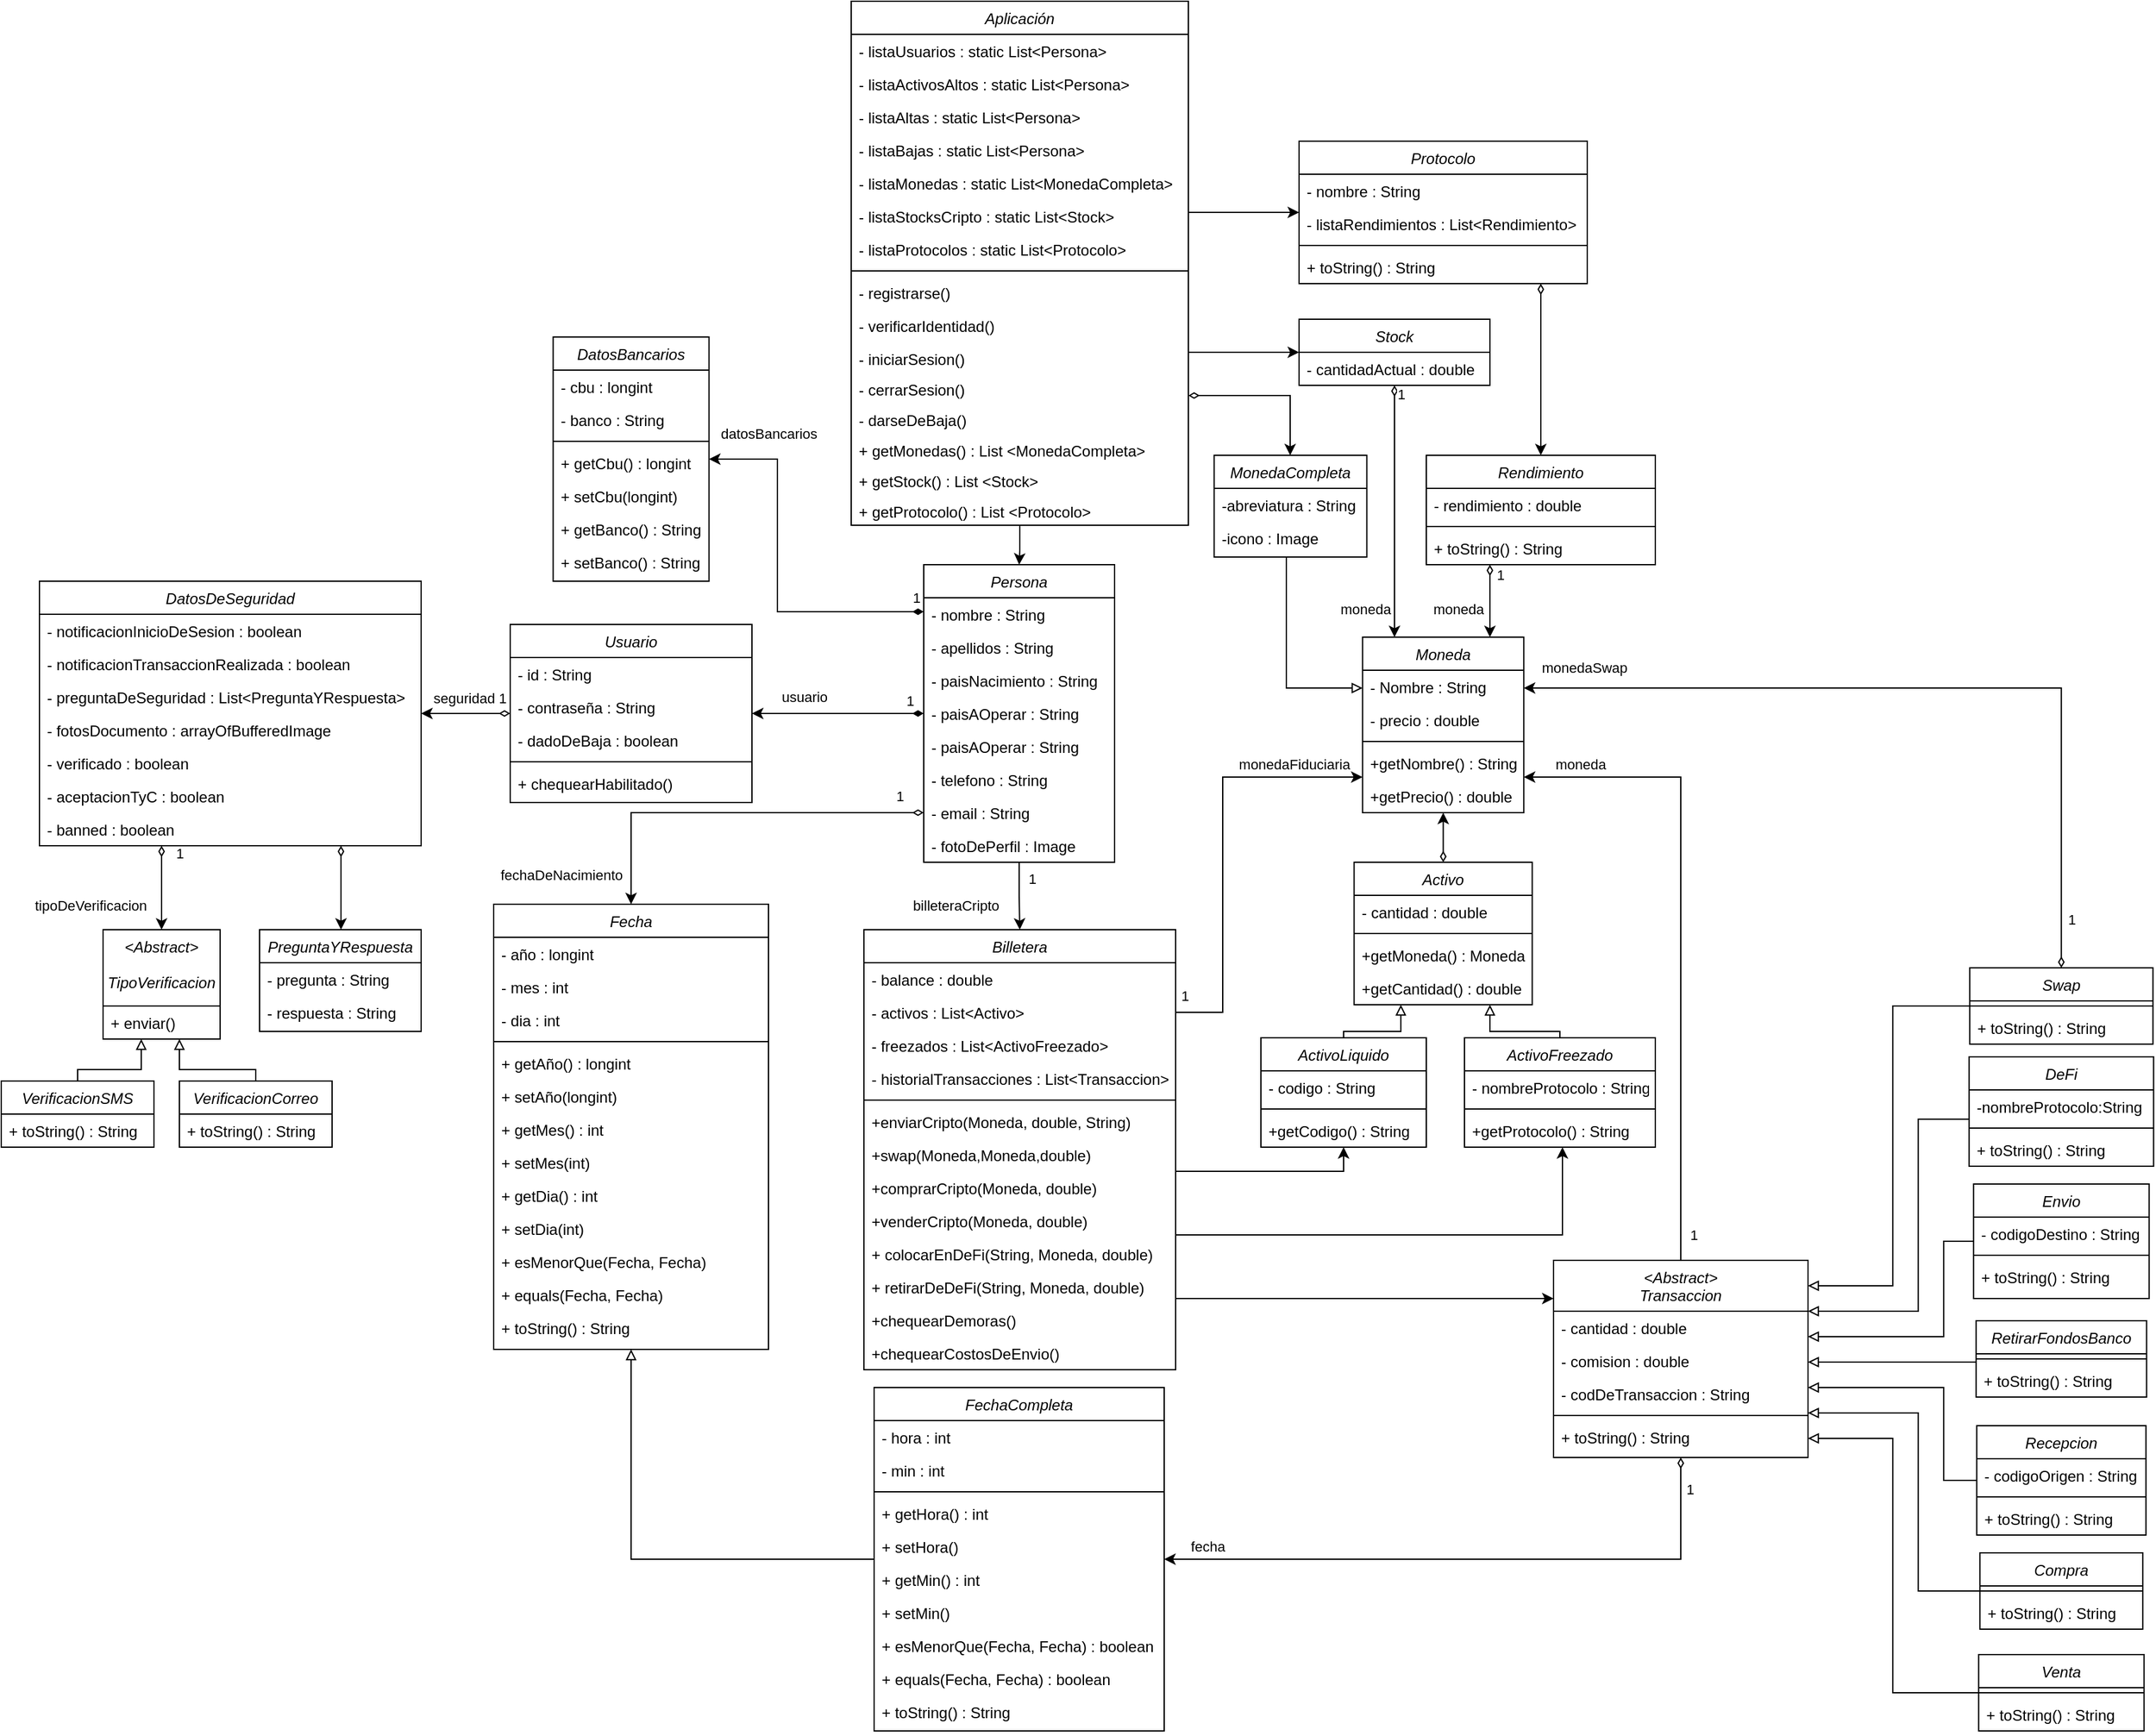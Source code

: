 <mxfile version="24.7.13">
  <diagram name="Página-1" id="WDjQ5PUS1ypViv3o5lz9">
    <mxGraphModel dx="-1210" dy="212" grid="1" gridSize="10" guides="1" tooltips="1" connect="1" arrows="1" fold="1" page="1" pageScale="1" pageWidth="1600" pageHeight="1200" math="0" shadow="0">
      <root>
        <mxCell id="0" />
        <mxCell id="1" parent="0" />
        <mxCell id="rlaJw5aa2Yewg--EE3p0-123" style="edgeStyle=orthogonalEdgeStyle;rounded=0;orthogonalLoop=1;jettySize=auto;html=1;" parent="1" source="rlaJw5aa2Yewg--EE3p0-1" target="rlaJw5aa2Yewg--EE3p0-18" edge="1">
          <mxGeometry relative="1" as="geometry" />
        </mxCell>
        <mxCell id="rlaJw5aa2Yewg--EE3p0-161" style="edgeStyle=orthogonalEdgeStyle;rounded=0;orthogonalLoop=1;jettySize=auto;html=1;" parent="1" source="rlaJw5aa2Yewg--EE3p0-1" target="rlaJw5aa2Yewg--EE3p0-112" edge="1">
          <mxGeometry relative="1" as="geometry">
            <Array as="points">
              <mxPoint x="2560" y="206" />
              <mxPoint x="2560" y="206" />
            </Array>
          </mxGeometry>
        </mxCell>
        <mxCell id="rlaJw5aa2Yewg--EE3p0-253" style="edgeStyle=orthogonalEdgeStyle;rounded=0;orthogonalLoop=1;jettySize=auto;html=1;startArrow=diamondThin;startFill=0;" parent="1" source="rlaJw5aa2Yewg--EE3p0-1" target="rlaJw5aa2Yewg--EE3p0-53" edge="1">
          <mxGeometry relative="1" as="geometry">
            <Array as="points">
              <mxPoint x="2613" y="350" />
            </Array>
          </mxGeometry>
        </mxCell>
        <mxCell id="TIMCcToxUaOOQiMx-8cA-36" style="edgeStyle=orthogonalEdgeStyle;rounded=0;orthogonalLoop=1;jettySize=auto;html=1;" edge="1" parent="1" source="rlaJw5aa2Yewg--EE3p0-1" target="rlaJw5aa2Yewg--EE3p0-121">
          <mxGeometry relative="1" as="geometry">
            <Array as="points">
              <mxPoint x="2560" y="316" />
              <mxPoint x="2560" y="316" />
            </Array>
          </mxGeometry>
        </mxCell>
        <mxCell id="rlaJw5aa2Yewg--EE3p0-1" value="Aplicación" style="swimlane;fontStyle=2;align=center;verticalAlign=top;childLayout=stackLayout;horizontal=1;startSize=26;horizontalStack=0;resizeParent=1;resizeLast=0;collapsible=1;marginBottom=0;rounded=0;shadow=0;strokeWidth=1;fontSize=12;" parent="1" vertex="1">
          <mxGeometry x="2268" y="40" width="265" height="412" as="geometry">
            <mxRectangle x="230" y="140" width="160" height="26" as="alternateBounds" />
          </mxGeometry>
        </mxCell>
        <mxCell id="rlaJw5aa2Yewg--EE3p0-2" value="- listaUsuarios : static List&lt;Persona&gt;" style="text;align=left;verticalAlign=top;spacingLeft=4;spacingRight=4;overflow=hidden;rotatable=0;points=[[0,0.5],[1,0.5]];portConstraint=eastwest;rounded=0;shadow=0;html=0;fontSize=12;" parent="rlaJw5aa2Yewg--EE3p0-1" vertex="1">
          <mxGeometry y="26" width="265" height="26" as="geometry" />
        </mxCell>
        <mxCell id="rlaJw5aa2Yewg--EE3p0-3" value="- listaActivosAltos : static List&lt;Persona&gt;" style="text;align=left;verticalAlign=top;spacingLeft=4;spacingRight=4;overflow=hidden;rotatable=0;points=[[0,0.5],[1,0.5]];portConstraint=eastwest;rounded=0;shadow=0;html=0;fontSize=12;" parent="rlaJw5aa2Yewg--EE3p0-1" vertex="1">
          <mxGeometry y="52" width="265" height="26" as="geometry" />
        </mxCell>
        <mxCell id="rlaJw5aa2Yewg--EE3p0-4" value="- listaAltas : static List&lt;Persona&gt;" style="text;align=left;verticalAlign=top;spacingLeft=4;spacingRight=4;overflow=hidden;rotatable=0;points=[[0,0.5],[1,0.5]];portConstraint=eastwest;rounded=0;shadow=0;html=0;fontSize=12;" parent="rlaJw5aa2Yewg--EE3p0-1" vertex="1">
          <mxGeometry y="78" width="265" height="26" as="geometry" />
        </mxCell>
        <mxCell id="rlaJw5aa2Yewg--EE3p0-5" value="- listaBajas : static List&lt;Persona&gt;" style="text;align=left;verticalAlign=top;spacingLeft=4;spacingRight=4;overflow=hidden;rotatable=0;points=[[0,0.5],[1,0.5]];portConstraint=eastwest;rounded=0;shadow=0;html=0;fontSize=12;" parent="rlaJw5aa2Yewg--EE3p0-1" vertex="1">
          <mxGeometry y="104" width="265" height="26" as="geometry" />
        </mxCell>
        <mxCell id="rlaJw5aa2Yewg--EE3p0-6" value="- listaMonedas : static List&lt;MonedaCompleta&gt;" style="text;align=left;verticalAlign=top;spacingLeft=4;spacingRight=4;overflow=hidden;rotatable=0;points=[[0,0.5],[1,0.5]];portConstraint=eastwest;rounded=0;shadow=0;html=0;fontSize=12;" parent="rlaJw5aa2Yewg--EE3p0-1" vertex="1">
          <mxGeometry y="130" width="265" height="26" as="geometry" />
        </mxCell>
        <mxCell id="rlaJw5aa2Yewg--EE3p0-7" value="- listaStocksCripto : static List&lt;Stock&gt;" style="text;align=left;verticalAlign=top;spacingLeft=4;spacingRight=4;overflow=hidden;rotatable=0;points=[[0,0.5],[1,0.5]];portConstraint=eastwest;rounded=0;shadow=0;html=0;fontSize=12;" parent="rlaJw5aa2Yewg--EE3p0-1" vertex="1">
          <mxGeometry y="156" width="265" height="26" as="geometry" />
        </mxCell>
        <mxCell id="rlaJw5aa2Yewg--EE3p0-8" value="- listaProtocolos : static List&lt;Protocolo&gt;" style="text;align=left;verticalAlign=top;spacingLeft=4;spacingRight=4;overflow=hidden;rotatable=0;points=[[0,0.5],[1,0.5]];portConstraint=eastwest;" parent="rlaJw5aa2Yewg--EE3p0-1" vertex="1">
          <mxGeometry y="182" width="265" height="26" as="geometry" />
        </mxCell>
        <mxCell id="rlaJw5aa2Yewg--EE3p0-9" value="" style="line;html=1;strokeWidth=1;align=left;verticalAlign=middle;spacingTop=-1;spacingLeft=3;spacingRight=3;rotatable=0;labelPosition=right;points=[];portConstraint=eastwest;fontSize=12;" parent="rlaJw5aa2Yewg--EE3p0-1" vertex="1">
          <mxGeometry y="208" width="265" height="8" as="geometry" />
        </mxCell>
        <mxCell id="rlaJw5aa2Yewg--EE3p0-10" value="- registrarse()   " style="text;align=left;verticalAlign=top;spacingLeft=4;spacingRight=4;overflow=hidden;rotatable=0;points=[[0,0.5],[1,0.5]];portConstraint=eastwest;rounded=0;shadow=0;html=0;fontSize=12;" parent="rlaJw5aa2Yewg--EE3p0-1" vertex="1">
          <mxGeometry y="216" width="265" height="26" as="geometry" />
        </mxCell>
        <mxCell id="rlaJw5aa2Yewg--EE3p0-11" value="- verificarIdentidad()" style="text;align=left;verticalAlign=top;spacingLeft=4;spacingRight=4;overflow=hidden;rotatable=0;points=[[0,0.5],[1,0.5]];portConstraint=eastwest;rounded=0;shadow=0;html=0;fontSize=12;" parent="rlaJw5aa2Yewg--EE3p0-1" vertex="1">
          <mxGeometry y="242" width="265" height="26" as="geometry" />
        </mxCell>
        <mxCell id="rlaJw5aa2Yewg--EE3p0-12" value="- iniciarSesion()" style="text;align=left;verticalAlign=top;spacingLeft=4;spacingRight=4;overflow=hidden;rotatable=0;points=[[0,0.5],[1,0.5]];portConstraint=eastwest;fontSize=12;" parent="rlaJw5aa2Yewg--EE3p0-1" vertex="1">
          <mxGeometry y="268" width="265" height="24" as="geometry" />
        </mxCell>
        <mxCell id="rlaJw5aa2Yewg--EE3p0-13" value="- cerrarSesion()" style="text;align=left;verticalAlign=top;spacingLeft=4;spacingRight=4;overflow=hidden;rotatable=0;points=[[0,0.5],[1,0.5]];portConstraint=eastwest;fontSize=12;" parent="rlaJw5aa2Yewg--EE3p0-1" vertex="1">
          <mxGeometry y="292" width="265" height="24" as="geometry" />
        </mxCell>
        <mxCell id="rlaJw5aa2Yewg--EE3p0-14" value="- darseDeBaja()" style="text;align=left;verticalAlign=top;spacingLeft=4;spacingRight=4;overflow=hidden;rotatable=0;points=[[0,0.5],[1,0.5]];portConstraint=eastwest;fontSize=12;" parent="rlaJw5aa2Yewg--EE3p0-1" vertex="1">
          <mxGeometry y="316" width="265" height="24" as="geometry" />
        </mxCell>
        <mxCell id="rlaJw5aa2Yewg--EE3p0-15" value="+ getMonedas() : List &lt;MonedaCompleta&gt;" style="text;align=left;verticalAlign=top;spacingLeft=4;spacingRight=4;overflow=hidden;rotatable=0;points=[[0,0.5],[1,0.5]];portConstraint=eastwest;fontSize=12;" parent="rlaJw5aa2Yewg--EE3p0-1" vertex="1">
          <mxGeometry y="340" width="265" height="24" as="geometry" />
        </mxCell>
        <mxCell id="rlaJw5aa2Yewg--EE3p0-16" value="+ getStock() : List &lt;Stock&gt;" style="text;align=left;verticalAlign=top;spacingLeft=4;spacingRight=4;overflow=hidden;rotatable=0;points=[[0,0.5],[1,0.5]];portConstraint=eastwest;fontSize=12;" parent="rlaJw5aa2Yewg--EE3p0-1" vertex="1">
          <mxGeometry y="364" width="265" height="24" as="geometry" />
        </mxCell>
        <mxCell id="rlaJw5aa2Yewg--EE3p0-17" value="+ getProtocolo() : List &lt;Protocolo&gt;" style="text;align=left;verticalAlign=top;spacingLeft=4;spacingRight=4;overflow=hidden;rotatable=0;points=[[0,0.5],[1,0.5]];portConstraint=eastwest;fontSize=12;" parent="rlaJw5aa2Yewg--EE3p0-1" vertex="1">
          <mxGeometry y="388" width="265" height="24" as="geometry" />
        </mxCell>
        <mxCell id="rlaJw5aa2Yewg--EE3p0-124" style="edgeStyle=orthogonalEdgeStyle;rounded=0;orthogonalLoop=1;jettySize=auto;html=1;startArrow=diamondThin;startFill=1;" parent="1" source="rlaJw5aa2Yewg--EE3p0-18" target="rlaJw5aa2Yewg--EE3p0-27" edge="1">
          <mxGeometry relative="1" as="geometry" />
        </mxCell>
        <mxCell id="rlaJw5aa2Yewg--EE3p0-126" value="usuario" style="edgeLabel;html=1;align=center;verticalAlign=middle;resizable=0;points=[];" parent="rlaJw5aa2Yewg--EE3p0-124" vertex="1" connectable="0">
          <mxGeometry x="-0.08" relative="1" as="geometry">
            <mxPoint x="-32" y="-13" as="offset" />
          </mxGeometry>
        </mxCell>
        <mxCell id="rlaJw5aa2Yewg--EE3p0-158" value="1" style="edgeLabel;html=1;align=center;verticalAlign=middle;resizable=0;points=[];" parent="rlaJw5aa2Yewg--EE3p0-124" vertex="1" connectable="0">
          <mxGeometry x="-0.355" y="-2" relative="1" as="geometry">
            <mxPoint x="32" y="-8" as="offset" />
          </mxGeometry>
        </mxCell>
        <mxCell id="rlaJw5aa2Yewg--EE3p0-153" style="edgeStyle=orthogonalEdgeStyle;rounded=0;orthogonalLoop=1;jettySize=auto;html=1;" parent="1" source="rlaJw5aa2Yewg--EE3p0-18" target="rlaJw5aa2Yewg--EE3p0-58" edge="1">
          <mxGeometry relative="1" as="geometry" />
        </mxCell>
        <mxCell id="rlaJw5aa2Yewg--EE3p0-154" value="&lt;div&gt;billeteraCripto&lt;/div&gt;" style="edgeLabel;html=1;align=center;verticalAlign=middle;resizable=0;points=[];" parent="rlaJw5aa2Yewg--EE3p0-153" vertex="1" connectable="0">
          <mxGeometry x="-0.461" y="1" relative="1" as="geometry">
            <mxPoint x="-51" y="19" as="offset" />
          </mxGeometry>
        </mxCell>
        <mxCell id="rlaJw5aa2Yewg--EE3p0-160" value="1" style="edgeLabel;html=1;align=center;verticalAlign=middle;resizable=0;points=[];" parent="rlaJw5aa2Yewg--EE3p0-153" vertex="1" connectable="0">
          <mxGeometry x="-0.245" y="2" relative="1" as="geometry">
            <mxPoint x="8" y="-7" as="offset" />
          </mxGeometry>
        </mxCell>
        <mxCell id="rlaJw5aa2Yewg--EE3p0-18" value="Persona" style="swimlane;fontStyle=2;align=center;verticalAlign=top;childLayout=stackLayout;horizontal=1;startSize=26;horizontalStack=0;resizeParent=1;resizeLast=0;collapsible=1;marginBottom=0;rounded=0;shadow=0;strokeWidth=1;fontSize=12;" parent="1" vertex="1">
          <mxGeometry x="2325" y="483" width="150" height="234" as="geometry">
            <mxRectangle x="230" y="140" width="160" height="26" as="alternateBounds" />
          </mxGeometry>
        </mxCell>
        <mxCell id="rlaJw5aa2Yewg--EE3p0-19" value="- nombre : String" style="text;align=left;verticalAlign=top;spacingLeft=4;spacingRight=4;overflow=hidden;rotatable=0;points=[[0,0.5],[1,0.5]];portConstraint=eastwest;rounded=0;shadow=0;html=0;fontSize=12;" parent="rlaJw5aa2Yewg--EE3p0-18" vertex="1">
          <mxGeometry y="26" width="150" height="26" as="geometry" />
        </mxCell>
        <mxCell id="rlaJw5aa2Yewg--EE3p0-20" value="- apellidos : String" style="text;align=left;verticalAlign=top;spacingLeft=4;spacingRight=4;overflow=hidden;rotatable=0;points=[[0,0.5],[1,0.5]];portConstraint=eastwest;rounded=0;shadow=0;html=0;fontSize=12;" parent="rlaJw5aa2Yewg--EE3p0-18" vertex="1">
          <mxGeometry y="52" width="150" height="26" as="geometry" />
        </mxCell>
        <mxCell id="rlaJw5aa2Yewg--EE3p0-21" value="- paisNacimiento : String" style="text;align=left;verticalAlign=top;spacingLeft=4;spacingRight=4;overflow=hidden;rotatable=0;points=[[0,0.5],[1,0.5]];portConstraint=eastwest;rounded=0;shadow=0;html=0;fontSize=12;" parent="rlaJw5aa2Yewg--EE3p0-18" vertex="1">
          <mxGeometry y="78" width="150" height="26" as="geometry" />
        </mxCell>
        <mxCell id="rlaJw5aa2Yewg--EE3p0-22" value="- paisAOperar : String" style="text;align=left;verticalAlign=top;spacingLeft=4;spacingRight=4;overflow=hidden;rotatable=0;points=[[0,0.5],[1,0.5]];portConstraint=eastwest;rounded=0;shadow=0;html=0;fontSize=12;" parent="rlaJw5aa2Yewg--EE3p0-18" vertex="1">
          <mxGeometry y="104" width="150" height="26" as="geometry" />
        </mxCell>
        <mxCell id="rlaJw5aa2Yewg--EE3p0-23" value="- paisAOperar : String" style="text;align=left;verticalAlign=top;spacingLeft=4;spacingRight=4;overflow=hidden;rotatable=0;points=[[0,0.5],[1,0.5]];portConstraint=eastwest;rounded=0;shadow=0;html=0;fontSize=12;" parent="rlaJw5aa2Yewg--EE3p0-18" vertex="1">
          <mxGeometry y="130" width="150" height="26" as="geometry" />
        </mxCell>
        <mxCell id="rlaJw5aa2Yewg--EE3p0-24" value="- telefono : String" style="text;align=left;verticalAlign=top;spacingLeft=4;spacingRight=4;overflow=hidden;rotatable=0;points=[[0,0.5],[1,0.5]];portConstraint=eastwest;rounded=0;shadow=0;html=0;fontSize=12;" parent="rlaJw5aa2Yewg--EE3p0-18" vertex="1">
          <mxGeometry y="156" width="150" height="26" as="geometry" />
        </mxCell>
        <mxCell id="rlaJw5aa2Yewg--EE3p0-25" value="- email : String" style="text;align=left;verticalAlign=top;spacingLeft=4;spacingRight=4;overflow=hidden;rotatable=0;points=[[0,0.5],[1,0.5]];portConstraint=eastwest;rounded=0;shadow=0;html=0;fontSize=12;" parent="rlaJw5aa2Yewg--EE3p0-18" vertex="1">
          <mxGeometry y="182" width="150" height="26" as="geometry" />
        </mxCell>
        <mxCell id="rlaJw5aa2Yewg--EE3p0-26" value="- fotoDePerfil : Image" style="text;align=left;verticalAlign=top;spacingLeft=4;spacingRight=4;overflow=hidden;rotatable=0;points=[[0,0.5],[1,0.5]];portConstraint=eastwest;rounded=0;shadow=0;html=0;fontSize=12;" parent="rlaJw5aa2Yewg--EE3p0-18" vertex="1">
          <mxGeometry y="208" width="150" height="26" as="geometry" />
        </mxCell>
        <mxCell id="rlaJw5aa2Yewg--EE3p0-127" style="edgeStyle=orthogonalEdgeStyle;rounded=0;orthogonalLoop=1;jettySize=auto;html=1;startArrow=diamondThin;startFill=0;" parent="1" source="rlaJw5aa2Yewg--EE3p0-27" target="rlaJw5aa2Yewg--EE3p0-33" edge="1">
          <mxGeometry relative="1" as="geometry" />
        </mxCell>
        <mxCell id="rlaJw5aa2Yewg--EE3p0-128" value="seguridad 1" style="edgeLabel;html=1;align=center;verticalAlign=middle;resizable=0;points=[];" parent="rlaJw5aa2Yewg--EE3p0-127" vertex="1" connectable="0">
          <mxGeometry x="-0.08" relative="1" as="geometry">
            <mxPoint y="-12" as="offset" />
          </mxGeometry>
        </mxCell>
        <mxCell id="rlaJw5aa2Yewg--EE3p0-27" value="Usuario" style="swimlane;fontStyle=2;align=center;verticalAlign=top;childLayout=stackLayout;horizontal=1;startSize=26;horizontalStack=0;resizeParent=1;resizeLast=0;collapsible=1;marginBottom=0;rounded=0;shadow=0;strokeWidth=1;fontSize=12;" parent="1" vertex="1">
          <mxGeometry x="2000" y="530" width="190" height="140" as="geometry">
            <mxRectangle x="550" y="140" width="160" height="26" as="alternateBounds" />
          </mxGeometry>
        </mxCell>
        <mxCell id="rlaJw5aa2Yewg--EE3p0-28" value="- id : String" style="text;align=left;verticalAlign=top;spacingLeft=4;spacingRight=4;overflow=hidden;rotatable=0;points=[[0,0.5],[1,0.5]];portConstraint=eastwest;fontSize=12;" parent="rlaJw5aa2Yewg--EE3p0-27" vertex="1">
          <mxGeometry y="26" width="190" height="26" as="geometry" />
        </mxCell>
        <mxCell id="rlaJw5aa2Yewg--EE3p0-29" value="- contraseña : String" style="text;align=left;verticalAlign=top;spacingLeft=4;spacingRight=4;overflow=hidden;rotatable=0;points=[[0,0.5],[1,0.5]];portConstraint=eastwest;rounded=0;shadow=0;html=0;fontSize=12;" parent="rlaJw5aa2Yewg--EE3p0-27" vertex="1">
          <mxGeometry y="52" width="190" height="26" as="geometry" />
        </mxCell>
        <mxCell id="rlaJw5aa2Yewg--EE3p0-30" value="- dadoDeBaja : boolean" style="text;align=left;verticalAlign=top;spacingLeft=4;spacingRight=4;overflow=hidden;rotatable=0;points=[[0,0.5],[1,0.5]];portConstraint=eastwest;rounded=0;shadow=0;html=0;fontSize=12;" parent="rlaJw5aa2Yewg--EE3p0-27" vertex="1">
          <mxGeometry y="78" width="190" height="26" as="geometry" />
        </mxCell>
        <mxCell id="rlaJw5aa2Yewg--EE3p0-31" value="" style="line;html=1;strokeWidth=1;align=left;verticalAlign=middle;spacingTop=-1;spacingLeft=3;spacingRight=3;rotatable=0;labelPosition=right;points=[];portConstraint=eastwest;fontSize=12;" parent="rlaJw5aa2Yewg--EE3p0-27" vertex="1">
          <mxGeometry y="104" width="190" height="8" as="geometry" />
        </mxCell>
        <mxCell id="rlaJw5aa2Yewg--EE3p0-32" value="+ chequearHabilitado()" style="text;align=left;verticalAlign=top;spacingLeft=4;spacingRight=4;overflow=hidden;rotatable=0;points=[[0,0.5],[1,0.5]];portConstraint=eastwest;fontSize=12;" parent="rlaJw5aa2Yewg--EE3p0-27" vertex="1">
          <mxGeometry y="112" width="190" height="26" as="geometry" />
        </mxCell>
        <mxCell id="rlaJw5aa2Yewg--EE3p0-131" style="edgeStyle=orthogonalEdgeStyle;rounded=0;orthogonalLoop=1;jettySize=auto;html=1;startArrow=diamondThin;startFill=0;" parent="1" source="rlaJw5aa2Yewg--EE3p0-33" target="rlaJw5aa2Yewg--EE3p0-41" edge="1">
          <mxGeometry relative="1" as="geometry">
            <Array as="points">
              <mxPoint x="1867" y="720" />
              <mxPoint x="1867" y="720" />
            </Array>
          </mxGeometry>
        </mxCell>
        <mxCell id="rlaJw5aa2Yewg--EE3p0-132" style="edgeStyle=orthogonalEdgeStyle;rounded=0;orthogonalLoop=1;jettySize=auto;html=1;startArrow=diamondThin;startFill=0;" parent="1" source="rlaJw5aa2Yewg--EE3p0-33" target="rlaJw5aa2Yewg--EE3p0-44" edge="1">
          <mxGeometry relative="1" as="geometry">
            <Array as="points">
              <mxPoint x="1726" y="720" />
              <mxPoint x="1726" y="720" />
            </Array>
          </mxGeometry>
        </mxCell>
        <mxCell id="rlaJw5aa2Yewg--EE3p0-133" value="tipoDeVerificacion" style="edgeLabel;html=1;align=center;verticalAlign=middle;resizable=0;points=[];" parent="rlaJw5aa2Yewg--EE3p0-132" vertex="1" connectable="0">
          <mxGeometry x="0.323" relative="1" as="geometry">
            <mxPoint x="-56" y="3" as="offset" />
          </mxGeometry>
        </mxCell>
        <mxCell id="rlaJw5aa2Yewg--EE3p0-156" value="1" style="edgeLabel;html=1;align=center;verticalAlign=middle;resizable=0;points=[];" parent="rlaJw5aa2Yewg--EE3p0-132" vertex="1" connectable="0">
          <mxGeometry x="-0.437" y="1" relative="1" as="geometry">
            <mxPoint x="13" y="-13" as="offset" />
          </mxGeometry>
        </mxCell>
        <mxCell id="rlaJw5aa2Yewg--EE3p0-33" value="DatosDeSeguridad" style="swimlane;fontStyle=2;align=center;verticalAlign=top;childLayout=stackLayout;horizontal=1;startSize=26;horizontalStack=0;resizeParent=1;resizeLast=0;collapsible=1;marginBottom=0;rounded=0;shadow=0;strokeWidth=1;" parent="1" vertex="1">
          <mxGeometry x="1630" y="496" width="300" height="208" as="geometry">
            <mxRectangle x="320" y="12" width="160" height="26" as="alternateBounds" />
          </mxGeometry>
        </mxCell>
        <mxCell id="rlaJw5aa2Yewg--EE3p0-34" value="- notificacionInicioDeSesion : boolean" style="text;align=left;verticalAlign=top;spacingLeft=4;spacingRight=4;overflow=hidden;rotatable=0;points=[[0,0.5],[1,0.5]];portConstraint=eastwest;rounded=0;shadow=0;html=0;" parent="rlaJw5aa2Yewg--EE3p0-33" vertex="1">
          <mxGeometry y="26" width="300" height="26" as="geometry" />
        </mxCell>
        <mxCell id="rlaJw5aa2Yewg--EE3p0-35" value="- notificacionTransaccionRealizada : boolean" style="text;align=left;verticalAlign=top;spacingLeft=4;spacingRight=4;overflow=hidden;rotatable=0;points=[[0,0.5],[1,0.5]];portConstraint=eastwest;rounded=0;shadow=0;html=0;" parent="rlaJw5aa2Yewg--EE3p0-33" vertex="1">
          <mxGeometry y="52" width="300" height="26" as="geometry" />
        </mxCell>
        <mxCell id="rlaJw5aa2Yewg--EE3p0-36" value="- preguntaDeSeguridad : List&lt;PreguntaYRespuesta&gt;" style="text;align=left;verticalAlign=top;spacingLeft=4;spacingRight=4;overflow=hidden;rotatable=0;points=[[0,0.5],[1,0.5]];portConstraint=eastwest;rounded=0;shadow=0;html=0;" parent="rlaJw5aa2Yewg--EE3p0-33" vertex="1">
          <mxGeometry y="78" width="300" height="26" as="geometry" />
        </mxCell>
        <mxCell id="rlaJw5aa2Yewg--EE3p0-37" value="- fotosDocumento : arrayOfBufferedImage" style="text;align=left;verticalAlign=top;spacingLeft=4;spacingRight=4;overflow=hidden;rotatable=0;points=[[0,0.5],[1,0.5]];portConstraint=eastwest;rounded=0;shadow=0;html=0;" parent="rlaJw5aa2Yewg--EE3p0-33" vertex="1">
          <mxGeometry y="104" width="300" height="26" as="geometry" />
        </mxCell>
        <mxCell id="rlaJw5aa2Yewg--EE3p0-38" value="- verificado : boolean" style="text;align=left;verticalAlign=top;spacingLeft=4;spacingRight=4;overflow=hidden;rotatable=0;points=[[0,0.5],[1,0.5]];portConstraint=eastwest;rounded=0;shadow=0;html=0;" parent="rlaJw5aa2Yewg--EE3p0-33" vertex="1">
          <mxGeometry y="130" width="300" height="26" as="geometry" />
        </mxCell>
        <mxCell id="rlaJw5aa2Yewg--EE3p0-39" value="- aceptacionTyC : boolean" style="text;align=left;verticalAlign=top;spacingLeft=4;spacingRight=4;overflow=hidden;rotatable=0;points=[[0,0.5],[1,0.5]];portConstraint=eastwest;rounded=0;shadow=0;html=0;fontSize=12;" parent="rlaJw5aa2Yewg--EE3p0-33" vertex="1">
          <mxGeometry y="156" width="300" height="26" as="geometry" />
        </mxCell>
        <mxCell id="rlaJw5aa2Yewg--EE3p0-40" value="- banned : boolean" style="text;align=left;verticalAlign=top;spacingLeft=4;spacingRight=4;overflow=hidden;rotatable=0;points=[[0,0.5],[1,0.5]];portConstraint=eastwest;rounded=0;shadow=0;html=0;" parent="rlaJw5aa2Yewg--EE3p0-33" vertex="1">
          <mxGeometry y="182" width="300" height="26" as="geometry" />
        </mxCell>
        <mxCell id="rlaJw5aa2Yewg--EE3p0-41" value="PreguntaYRespuesta" style="swimlane;fontStyle=2;align=center;verticalAlign=top;childLayout=stackLayout;horizontal=1;startSize=26;horizontalStack=0;resizeParent=1;resizeLast=0;collapsible=1;marginBottom=0;rounded=0;shadow=0;strokeWidth=1;fontSize=12;" parent="1" vertex="1">
          <mxGeometry x="1803" y="770" width="127" height="80" as="geometry">
            <mxRectangle x="230" y="140" width="160" height="26" as="alternateBounds" />
          </mxGeometry>
        </mxCell>
        <mxCell id="rlaJw5aa2Yewg--EE3p0-42" value="- pregunta : String" style="text;align=left;verticalAlign=top;spacingLeft=4;spacingRight=4;overflow=hidden;rotatable=0;points=[[0,0.5],[1,0.5]];portConstraint=eastwest;rounded=0;shadow=0;html=0;fontSize=12;" parent="rlaJw5aa2Yewg--EE3p0-41" vertex="1">
          <mxGeometry y="26" width="127" height="26" as="geometry" />
        </mxCell>
        <mxCell id="rlaJw5aa2Yewg--EE3p0-43" value="- respuesta : String" style="text;align=left;verticalAlign=top;spacingLeft=4;spacingRight=4;overflow=hidden;rotatable=0;points=[[0,0.5],[1,0.5]];portConstraint=eastwest;rounded=0;shadow=0;html=0;fontSize=12;" parent="rlaJw5aa2Yewg--EE3p0-41" vertex="1">
          <mxGeometry y="52" width="127" height="26" as="geometry" />
        </mxCell>
        <mxCell id="rlaJw5aa2Yewg--EE3p0-44" value="&lt;Abstract&gt;&#xa;&#xa;TipoVerificacion" style="swimlane;fontStyle=2;align=center;verticalAlign=top;childLayout=stackLayout;horizontal=1;startSize=60;horizontalStack=0;resizeParent=1;resizeLast=0;collapsible=1;marginBottom=0;rounded=0;shadow=0;strokeWidth=1;fontSize=12;" parent="1" vertex="1">
          <mxGeometry x="1680" y="770" width="92" height="86" as="geometry">
            <mxRectangle x="230" y="140" width="160" height="26" as="alternateBounds" />
          </mxGeometry>
        </mxCell>
        <mxCell id="rlaJw5aa2Yewg--EE3p0-45" value="+ enviar()" style="text;align=left;verticalAlign=top;spacingLeft=4;spacingRight=4;overflow=hidden;rotatable=0;points=[[0,0.5],[1,0.5]];portConstraint=eastwest;rounded=0;shadow=0;html=0;fontSize=12;" parent="rlaJw5aa2Yewg--EE3p0-44" vertex="1">
          <mxGeometry y="60" width="92" height="26" as="geometry" />
        </mxCell>
        <mxCell id="rlaJw5aa2Yewg--EE3p0-136" style="edgeStyle=orthogonalEdgeStyle;rounded=0;orthogonalLoop=1;jettySize=auto;html=1;endArrow=block;endFill=0;" parent="1" source="rlaJw5aa2Yewg--EE3p0-46" target="rlaJw5aa2Yewg--EE3p0-44" edge="1">
          <mxGeometry relative="1" as="geometry">
            <Array as="points">
              <mxPoint x="1660" y="880" />
              <mxPoint x="1710" y="880" />
            </Array>
          </mxGeometry>
        </mxCell>
        <mxCell id="rlaJw5aa2Yewg--EE3p0-46" value="VerificacionSMS" style="swimlane;fontStyle=2;align=center;verticalAlign=top;childLayout=stackLayout;horizontal=1;startSize=26;horizontalStack=0;resizeParent=1;resizeLast=0;collapsible=1;marginBottom=0;rounded=0;shadow=0;strokeWidth=1;fontSize=12;" parent="1" vertex="1">
          <mxGeometry x="1600" y="889" width="120" height="52" as="geometry">
            <mxRectangle x="230" y="140" width="160" height="26" as="alternateBounds" />
          </mxGeometry>
        </mxCell>
        <mxCell id="rlaJw5aa2Yewg--EE3p0-47" value="+ toString() : String" style="text;align=left;verticalAlign=top;spacingLeft=4;spacingRight=4;overflow=hidden;rotatable=0;points=[[0,0.5],[1,0.5]];portConstraint=eastwest;rounded=0;shadow=0;html=0;fontSize=12;" parent="rlaJw5aa2Yewg--EE3p0-46" vertex="1">
          <mxGeometry y="26" width="120" height="26" as="geometry" />
        </mxCell>
        <mxCell id="rlaJw5aa2Yewg--EE3p0-137" style="edgeStyle=orthogonalEdgeStyle;rounded=0;orthogonalLoop=1;jettySize=auto;html=1;endArrow=block;endFill=0;" parent="1" source="rlaJw5aa2Yewg--EE3p0-48" target="rlaJw5aa2Yewg--EE3p0-44" edge="1">
          <mxGeometry relative="1" as="geometry">
            <Array as="points">
              <mxPoint x="1800" y="880" />
              <mxPoint x="1740" y="880" />
            </Array>
          </mxGeometry>
        </mxCell>
        <mxCell id="rlaJw5aa2Yewg--EE3p0-48" value="VerificacionCorreo" style="swimlane;fontStyle=2;align=center;verticalAlign=top;childLayout=stackLayout;horizontal=1;startSize=26;horizontalStack=0;resizeParent=1;resizeLast=0;collapsible=1;marginBottom=0;rounded=0;shadow=0;strokeWidth=1;fontSize=12;labelBackgroundColor=default;" parent="1" vertex="1">
          <mxGeometry x="1740" y="889" width="120" height="52" as="geometry">
            <mxRectangle x="230" y="140" width="160" height="26" as="alternateBounds" />
          </mxGeometry>
        </mxCell>
        <mxCell id="rlaJw5aa2Yewg--EE3p0-49" value="+ toString() : String" style="text;align=left;verticalAlign=top;spacingLeft=4;spacingRight=4;overflow=hidden;rotatable=0;points=[[0,0.5],[1,0.5]];portConstraint=eastwest;rounded=0;shadow=0;html=0;fontSize=12;" parent="rlaJw5aa2Yewg--EE3p0-48" vertex="1">
          <mxGeometry y="26" width="120" height="26" as="geometry" />
        </mxCell>
        <mxCell id="rlaJw5aa2Yewg--EE3p0-50" value="Moneda" style="swimlane;fontStyle=2;align=center;verticalAlign=top;childLayout=stackLayout;horizontal=1;startSize=26;horizontalStack=0;resizeParent=1;resizeLast=0;collapsible=1;marginBottom=0;rounded=0;shadow=0;strokeWidth=1;" parent="1" vertex="1">
          <mxGeometry x="2669.88" y="540" width="126.75" height="138" as="geometry">
            <mxRectangle x="320" y="12" width="160" height="26" as="alternateBounds" />
          </mxGeometry>
        </mxCell>
        <mxCell id="rlaJw5aa2Yewg--EE3p0-51" value="- Nombre : String" style="text;align=left;verticalAlign=top;spacingLeft=4;spacingRight=4;overflow=hidden;rotatable=0;points=[[0,0.5],[1,0.5]];portConstraint=eastwest;" parent="rlaJw5aa2Yewg--EE3p0-50" vertex="1">
          <mxGeometry y="26" width="126.75" height="26" as="geometry" />
        </mxCell>
        <mxCell id="rlaJw5aa2Yewg--EE3p0-52" value="- precio : double" style="text;align=left;verticalAlign=top;spacingLeft=4;spacingRight=4;overflow=hidden;rotatable=0;points=[[0,0.5],[1,0.5]];portConstraint=eastwest;rounded=0;shadow=0;html=0;" parent="rlaJw5aa2Yewg--EE3p0-50" vertex="1">
          <mxGeometry y="52" width="126.75" height="26" as="geometry" />
        </mxCell>
        <mxCell id="TIMCcToxUaOOQiMx-8cA-8" value="" style="line;html=1;strokeWidth=1;align=left;verticalAlign=middle;spacingTop=-1;spacingLeft=3;spacingRight=3;rotatable=0;labelPosition=right;points=[];portConstraint=eastwest;fontSize=12;" vertex="1" parent="rlaJw5aa2Yewg--EE3p0-50">
          <mxGeometry y="78" width="126.75" height="8" as="geometry" />
        </mxCell>
        <mxCell id="TIMCcToxUaOOQiMx-8cA-9" value="+getNombre() : String" style="text;align=left;verticalAlign=top;spacingLeft=4;spacingRight=4;overflow=hidden;rotatable=0;points=[[0,0.5],[1,0.5]];portConstraint=eastwest;rounded=0;shadow=0;html=0;fontSize=12;" vertex="1" parent="rlaJw5aa2Yewg--EE3p0-50">
          <mxGeometry y="86" width="126.75" height="26" as="geometry" />
        </mxCell>
        <mxCell id="TIMCcToxUaOOQiMx-8cA-10" value="+getPrecio() : double" style="text;align=left;verticalAlign=top;spacingLeft=4;spacingRight=4;overflow=hidden;rotatable=0;points=[[0,0.5],[1,0.5]];portConstraint=eastwest;rounded=0;shadow=0;html=0;fontSize=12;" vertex="1" parent="rlaJw5aa2Yewg--EE3p0-50">
          <mxGeometry y="112" width="126.75" height="26" as="geometry" />
        </mxCell>
        <mxCell id="rlaJw5aa2Yewg--EE3p0-252" style="edgeStyle=orthogonalEdgeStyle;rounded=0;orthogonalLoop=1;jettySize=auto;html=1;endArrow=block;endFill=0;" parent="1" source="rlaJw5aa2Yewg--EE3p0-53" target="rlaJw5aa2Yewg--EE3p0-50" edge="1">
          <mxGeometry relative="1" as="geometry">
            <Array as="points">
              <mxPoint x="2610" y="580" />
            </Array>
          </mxGeometry>
        </mxCell>
        <mxCell id="rlaJw5aa2Yewg--EE3p0-53" value="MonedaCompleta" style="swimlane;fontStyle=2;align=center;verticalAlign=top;childLayout=stackLayout;horizontal=1;startSize=26;horizontalStack=0;resizeParent=1;resizeLast=0;collapsible=1;marginBottom=0;rounded=0;shadow=0;strokeWidth=1;" parent="1" vertex="1">
          <mxGeometry x="2553.25" y="397" width="120" height="80" as="geometry">
            <mxRectangle x="320" y="12" width="160" height="26" as="alternateBounds" />
          </mxGeometry>
        </mxCell>
        <mxCell id="rlaJw5aa2Yewg--EE3p0-54" value="-abreviatura : String" style="text;align=left;verticalAlign=top;spacingLeft=4;spacingRight=4;overflow=hidden;rotatable=0;points=[[0,0.5],[1,0.5]];portConstraint=eastwest;" parent="rlaJw5aa2Yewg--EE3p0-53" vertex="1">
          <mxGeometry y="26" width="120" height="26" as="geometry" />
        </mxCell>
        <mxCell id="rlaJw5aa2Yewg--EE3p0-56" value="-icono : Image" style="text;align=left;verticalAlign=top;spacingLeft=4;spacingRight=4;overflow=hidden;rotatable=0;points=[[0,0.5],[1,0.5]];portConstraint=eastwest;" parent="rlaJw5aa2Yewg--EE3p0-53" vertex="1">
          <mxGeometry y="52" width="120" height="26" as="geometry" />
        </mxCell>
        <mxCell id="TIMCcToxUaOOQiMx-8cA-38" style="edgeStyle=orthogonalEdgeStyle;rounded=0;orthogonalLoop=1;jettySize=auto;html=1;" edge="1" parent="1" source="rlaJw5aa2Yewg--EE3p0-58" target="TIMCcToxUaOOQiMx-8cA-17">
          <mxGeometry relative="1" as="geometry">
            <Array as="points">
              <mxPoint x="2827" y="1010" />
            </Array>
          </mxGeometry>
        </mxCell>
        <mxCell id="TIMCcToxUaOOQiMx-8cA-39" style="edgeStyle=orthogonalEdgeStyle;rounded=0;orthogonalLoop=1;jettySize=auto;html=1;" edge="1" parent="1" source="rlaJw5aa2Yewg--EE3p0-58" target="TIMCcToxUaOOQiMx-8cA-23">
          <mxGeometry relative="1" as="geometry">
            <Array as="points">
              <mxPoint x="2655" y="960" />
            </Array>
          </mxGeometry>
        </mxCell>
        <mxCell id="rlaJw5aa2Yewg--EE3p0-58" value="Billetera" style="swimlane;fontStyle=2;align=center;verticalAlign=top;childLayout=stackLayout;horizontal=1;startSize=26;horizontalStack=0;resizeParent=1;resizeLast=0;collapsible=1;marginBottom=0;rounded=0;shadow=0;strokeWidth=1;fontSize=12;" parent="1" vertex="1">
          <mxGeometry x="2278" y="770" width="245" height="346" as="geometry">
            <mxRectangle x="230" y="140" width="160" height="26" as="alternateBounds" />
          </mxGeometry>
        </mxCell>
        <mxCell id="rlaJw5aa2Yewg--EE3p0-59" value="- balance : double" style="text;align=left;verticalAlign=top;spacingLeft=4;spacingRight=4;overflow=hidden;rotatable=0;points=[[0,0.5],[1,0.5]];portConstraint=eastwest;rounded=0;shadow=0;html=0;fontSize=12;" parent="rlaJw5aa2Yewg--EE3p0-58" vertex="1">
          <mxGeometry y="26" width="245" height="26" as="geometry" />
        </mxCell>
        <mxCell id="rlaJw5aa2Yewg--EE3p0-60" value="- activos : List&lt;Activo&gt;" style="text;align=left;verticalAlign=top;spacingLeft=4;spacingRight=4;overflow=hidden;rotatable=0;points=[[0,0.5],[1,0.5]];portConstraint=eastwest;rounded=0;shadow=0;html=0;fontSize=12;" parent="rlaJw5aa2Yewg--EE3p0-58" vertex="1">
          <mxGeometry y="52" width="245" height="26" as="geometry" />
        </mxCell>
        <mxCell id="rlaJw5aa2Yewg--EE3p0-61" value="- freezados : List&lt;ActivoFreezado&gt;" style="text;align=left;verticalAlign=top;spacingLeft=4;spacingRight=4;overflow=hidden;rotatable=0;points=[[0,0.5],[1,0.5]];portConstraint=eastwest;rounded=0;shadow=0;html=0;fontSize=12;" parent="rlaJw5aa2Yewg--EE3p0-58" vertex="1">
          <mxGeometry y="78" width="245" height="26" as="geometry" />
        </mxCell>
        <mxCell id="rlaJw5aa2Yewg--EE3p0-62" value="- historialTransacciones : List&lt;Transaccion&gt;" style="text;align=left;verticalAlign=top;spacingLeft=4;spacingRight=4;overflow=hidden;rotatable=0;points=[[0,0.5],[1,0.5]];portConstraint=eastwest;rounded=0;shadow=0;html=0;fontSize=12;" parent="rlaJw5aa2Yewg--EE3p0-58" vertex="1">
          <mxGeometry y="104" width="245" height="26" as="geometry" />
        </mxCell>
        <mxCell id="TIMCcToxUaOOQiMx-8cA-44" value="" style="line;html=1;strokeWidth=1;align=left;verticalAlign=middle;spacingTop=-1;spacingLeft=3;spacingRight=3;rotatable=0;labelPosition=right;points=[];portConstraint=eastwest;fontSize=12;" vertex="1" parent="rlaJw5aa2Yewg--EE3p0-58">
          <mxGeometry y="130" width="245" height="8" as="geometry" />
        </mxCell>
        <mxCell id="rlaJw5aa2Yewg--EE3p0-107" value="+enviarCripto(Moneda, double, String)" style="text;align=left;verticalAlign=top;spacingLeft=4;spacingRight=4;overflow=hidden;rotatable=0;points=[[0,0.5],[1,0.5]];portConstraint=eastwest;rounded=0;shadow=0;html=0;fontSize=12;" parent="rlaJw5aa2Yewg--EE3p0-58" vertex="1">
          <mxGeometry y="138" width="245" height="26" as="geometry" />
        </mxCell>
        <mxCell id="rlaJw5aa2Yewg--EE3p0-106" value="+swap(Moneda,Moneda,double)" style="text;align=left;verticalAlign=top;spacingLeft=4;spacingRight=4;overflow=hidden;rotatable=0;points=[[0,0.5],[1,0.5]];portConstraint=eastwest;rounded=0;shadow=0;html=0;fontSize=12;" parent="rlaJw5aa2Yewg--EE3p0-58" vertex="1">
          <mxGeometry y="164" width="245" height="26" as="geometry" />
        </mxCell>
        <mxCell id="rlaJw5aa2Yewg--EE3p0-104" value="+comprarCripto(Moneda, double)" style="text;align=left;verticalAlign=top;spacingLeft=4;spacingRight=4;overflow=hidden;rotatable=0;points=[[0,0.5],[1,0.5]];portConstraint=eastwest;rounded=0;shadow=0;html=0;fontSize=12;" parent="rlaJw5aa2Yewg--EE3p0-58" vertex="1">
          <mxGeometry y="190" width="245" height="26" as="geometry" />
        </mxCell>
        <mxCell id="rlaJw5aa2Yewg--EE3p0-105" value="+venderCripto(Moneda, double)" style="text;align=left;verticalAlign=top;spacingLeft=4;spacingRight=4;overflow=hidden;rotatable=0;points=[[0,0.5],[1,0.5]];portConstraint=eastwest;rounded=0;shadow=0;html=0;fontSize=12;" parent="rlaJw5aa2Yewg--EE3p0-58" vertex="1">
          <mxGeometry y="216" width="245" height="26" as="geometry" />
        </mxCell>
        <mxCell id="rlaJw5aa2Yewg--EE3p0-109" value="+ colocarEnDeFi(String, Moneda, double)" style="text;align=left;verticalAlign=top;spacingLeft=4;spacingRight=4;overflow=hidden;rotatable=0;points=[[0,0.5],[1,0.5]];portConstraint=eastwest;rounded=0;shadow=0;html=0;fontSize=12;" parent="rlaJw5aa2Yewg--EE3p0-58" vertex="1">
          <mxGeometry y="242" width="245" height="26" as="geometry" />
        </mxCell>
        <mxCell id="rlaJw5aa2Yewg--EE3p0-110" value="+ retirarDeDeFi(String, Moneda, double)" style="text;align=left;verticalAlign=top;spacingLeft=4;spacingRight=4;overflow=hidden;rotatable=0;points=[[0,0.5],[1,0.5]];portConstraint=eastwest;rounded=0;shadow=0;html=0;fontSize=12;" parent="rlaJw5aa2Yewg--EE3p0-58" vertex="1">
          <mxGeometry y="268" width="245" height="26" as="geometry" />
        </mxCell>
        <mxCell id="rlaJw5aa2Yewg--EE3p0-203" value="+chequearDemoras()" style="text;align=left;verticalAlign=top;spacingLeft=4;spacingRight=4;overflow=hidden;rotatable=0;points=[[0,0.5],[1,0.5]];portConstraint=eastwest;rounded=0;shadow=0;html=0;fontSize=12;" parent="rlaJw5aa2Yewg--EE3p0-58" vertex="1">
          <mxGeometry y="294" width="245" height="26" as="geometry" />
        </mxCell>
        <mxCell id="rlaJw5aa2Yewg--EE3p0-204" value="+chequearCostosDeEnvio()" style="text;align=left;verticalAlign=top;spacingLeft=4;spacingRight=4;overflow=hidden;rotatable=0;points=[[0,0.5],[1,0.5]];portConstraint=eastwest;rounded=0;shadow=0;html=0;fontSize=12;" parent="rlaJw5aa2Yewg--EE3p0-58" vertex="1">
          <mxGeometry y="320" width="245" height="26" as="geometry" />
        </mxCell>
        <mxCell id="TIMCcToxUaOOQiMx-8cA-11" style="edgeStyle=orthogonalEdgeStyle;rounded=0;orthogonalLoop=1;jettySize=auto;html=1;startArrow=diamondThin;startFill=0;" edge="1" parent="1" source="rlaJw5aa2Yewg--EE3p0-63" target="rlaJw5aa2Yewg--EE3p0-50">
          <mxGeometry relative="1" as="geometry" />
        </mxCell>
        <mxCell id="rlaJw5aa2Yewg--EE3p0-63" value="Activo" style="swimlane;fontStyle=2;align=center;verticalAlign=top;childLayout=stackLayout;horizontal=1;startSize=26;horizontalStack=0;resizeParent=1;resizeLast=0;collapsible=1;marginBottom=0;rounded=0;shadow=0;strokeWidth=1;" parent="1" vertex="1">
          <mxGeometry x="2663.25" y="717" width="140" height="112" as="geometry">
            <mxRectangle x="320" y="12" width="160" height="26" as="alternateBounds" />
          </mxGeometry>
        </mxCell>
        <mxCell id="rlaJw5aa2Yewg--EE3p0-64" value="- cantidad : double" style="text;align=left;verticalAlign=top;spacingLeft=4;spacingRight=4;overflow=hidden;rotatable=0;points=[[0,0.5],[1,0.5]];portConstraint=eastwest;rounded=0;shadow=0;html=0;" parent="rlaJw5aa2Yewg--EE3p0-63" vertex="1">
          <mxGeometry y="26" width="140" height="26" as="geometry" />
        </mxCell>
        <mxCell id="TIMCcToxUaOOQiMx-8cA-4" value="" style="line;html=1;strokeWidth=1;align=left;verticalAlign=middle;spacingTop=-1;spacingLeft=3;spacingRight=3;rotatable=0;labelPosition=right;points=[];portConstraint=eastwest;fontSize=12;" vertex="1" parent="rlaJw5aa2Yewg--EE3p0-63">
          <mxGeometry y="52" width="140" height="8" as="geometry" />
        </mxCell>
        <mxCell id="TIMCcToxUaOOQiMx-8cA-5" value="+getMoneda() : Moneda" style="text;align=left;verticalAlign=top;spacingLeft=4;spacingRight=4;overflow=hidden;rotatable=0;points=[[0,0.5],[1,0.5]];portConstraint=eastwest;rounded=0;shadow=0;html=0;fontSize=12;" vertex="1" parent="rlaJw5aa2Yewg--EE3p0-63">
          <mxGeometry y="60" width="140" height="26" as="geometry" />
        </mxCell>
        <mxCell id="TIMCcToxUaOOQiMx-8cA-37" value="+getCantidad() : double" style="text;align=left;verticalAlign=top;spacingLeft=4;spacingRight=4;overflow=hidden;rotatable=0;points=[[0,0.5],[1,0.5]];portConstraint=eastwest;rounded=0;shadow=0;html=0;fontSize=12;" vertex="1" parent="rlaJw5aa2Yewg--EE3p0-63">
          <mxGeometry y="86" width="140" height="26" as="geometry" />
        </mxCell>
        <mxCell id="rlaJw5aa2Yewg--EE3p0-247" style="edgeStyle=orthogonalEdgeStyle;rounded=0;orthogonalLoop=1;jettySize=auto;html=1;startArrow=diamondThin;startFill=0;" parent="1" source="rlaJw5aa2Yewg--EE3p0-69" target="rlaJw5aa2Yewg--EE3p0-91" edge="1">
          <mxGeometry relative="1" as="geometry">
            <Array as="points">
              <mxPoint x="2920" y="1265" />
            </Array>
          </mxGeometry>
        </mxCell>
        <mxCell id="rlaJw5aa2Yewg--EE3p0-248" value="1" style="edgeLabel;html=1;align=center;verticalAlign=middle;resizable=0;points=[];" parent="rlaJw5aa2Yewg--EE3p0-247" vertex="1" connectable="0">
          <mxGeometry x="-0.88" y="-1" relative="1" as="geometry">
            <mxPoint x="8" y="-4" as="offset" />
          </mxGeometry>
        </mxCell>
        <mxCell id="rlaJw5aa2Yewg--EE3p0-249" value="fecha" style="edgeLabel;html=1;align=center;verticalAlign=middle;resizable=0;points=[];" parent="rlaJw5aa2Yewg--EE3p0-247" vertex="1" connectable="0">
          <mxGeometry x="0.788" relative="1" as="geometry">
            <mxPoint x="-18" y="-10" as="offset" />
          </mxGeometry>
        </mxCell>
        <mxCell id="TIMCcToxUaOOQiMx-8cA-41" style="edgeStyle=orthogonalEdgeStyle;rounded=0;orthogonalLoop=1;jettySize=auto;html=1;" edge="1" parent="1" source="rlaJw5aa2Yewg--EE3p0-69" target="rlaJw5aa2Yewg--EE3p0-50">
          <mxGeometry relative="1" as="geometry">
            <Array as="points">
              <mxPoint x="2920" y="650" />
            </Array>
          </mxGeometry>
        </mxCell>
        <mxCell id="TIMCcToxUaOOQiMx-8cA-42" value="moneda" style="edgeLabel;html=1;align=center;verticalAlign=middle;resizable=0;points=[];" vertex="1" connectable="0" parent="TIMCcToxUaOOQiMx-8cA-41">
          <mxGeometry x="0.76" y="4" relative="1" as="geometry">
            <mxPoint x="-16" y="-14" as="offset" />
          </mxGeometry>
        </mxCell>
        <mxCell id="TIMCcToxUaOOQiMx-8cA-43" value="1" style="edgeLabel;html=1;align=center;verticalAlign=middle;resizable=0;points=[];" vertex="1" connectable="0" parent="TIMCcToxUaOOQiMx-8cA-41">
          <mxGeometry x="-0.92" y="1" relative="1" as="geometry">
            <mxPoint x="11" as="offset" />
          </mxGeometry>
        </mxCell>
        <mxCell id="rlaJw5aa2Yewg--EE3p0-69" value="&lt;Abstract&gt;&#xa;Transaccion" style="swimlane;fontStyle=2;align=center;verticalAlign=top;childLayout=stackLayout;horizontal=1;startSize=40;horizontalStack=0;resizeParent=1;resizeLast=0;collapsible=1;marginBottom=0;rounded=0;shadow=0;strokeWidth=1;fontSize=12;" parent="1" vertex="1">
          <mxGeometry x="2820" y="1030" width="200" height="155" as="geometry">
            <mxRectangle x="230" y="140" width="160" height="26" as="alternateBounds" />
          </mxGeometry>
        </mxCell>
        <mxCell id="rlaJw5aa2Yewg--EE3p0-70" value="- cantidad : double" style="text;align=left;verticalAlign=top;spacingLeft=4;spacingRight=4;overflow=hidden;rotatable=0;points=[[0,0.5],[1,0.5]];portConstraint=eastwest;rounded=0;shadow=0;html=0;fontSize=12;" parent="rlaJw5aa2Yewg--EE3p0-69" vertex="1">
          <mxGeometry y="40" width="200" height="26" as="geometry" />
        </mxCell>
        <mxCell id="rlaJw5aa2Yewg--EE3p0-71" value="- comision : double" style="text;align=left;verticalAlign=top;spacingLeft=4;spacingRight=4;overflow=hidden;rotatable=0;points=[[0,0.5],[1,0.5]];portConstraint=eastwest;rounded=0;shadow=0;html=0;fontSize=12;" parent="rlaJw5aa2Yewg--EE3p0-69" vertex="1">
          <mxGeometry y="66" width="200" height="26" as="geometry" />
        </mxCell>
        <mxCell id="rlaJw5aa2Yewg--EE3p0-72" value="- codDeTransaccion : String" style="text;align=left;verticalAlign=top;spacingLeft=4;spacingRight=4;overflow=hidden;rotatable=0;points=[[0,0.5],[1,0.5]];portConstraint=eastwest;rounded=0;shadow=0;html=0;fontSize=12;" parent="rlaJw5aa2Yewg--EE3p0-69" vertex="1">
          <mxGeometry y="92" width="200" height="26" as="geometry" />
        </mxCell>
        <mxCell id="rlaJw5aa2Yewg--EE3p0-73" value="" style="line;html=1;strokeWidth=1;align=left;verticalAlign=middle;spacingTop=-1;spacingLeft=3;spacingRight=3;rotatable=0;labelPosition=right;points=[];portConstraint=eastwest;fontSize=12;" parent="rlaJw5aa2Yewg--EE3p0-69" vertex="1">
          <mxGeometry y="118" width="200" height="8" as="geometry" />
        </mxCell>
        <mxCell id="rlaJw5aa2Yewg--EE3p0-74" value="+ toString() : String" style="text;align=left;verticalAlign=top;spacingLeft=4;spacingRight=4;overflow=hidden;rotatable=0;points=[[0,0.5],[1,0.5]];portConstraint=eastwest;rounded=0;shadow=0;html=0;fontSize=12;" parent="rlaJw5aa2Yewg--EE3p0-69" vertex="1">
          <mxGeometry y="126" width="200" height="26" as="geometry" />
        </mxCell>
        <mxCell id="rlaJw5aa2Yewg--EE3p0-75" value="Fecha" style="swimlane;fontStyle=2;align=center;verticalAlign=top;childLayout=stackLayout;horizontal=1;startSize=26;horizontalStack=0;resizeParent=1;resizeLast=0;collapsible=1;marginBottom=0;rounded=0;shadow=0;strokeWidth=1;fontSize=12;" parent="1" vertex="1">
          <mxGeometry x="1987" y="750" width="216" height="350" as="geometry">
            <mxRectangle x="230" y="140" width="160" height="26" as="alternateBounds" />
          </mxGeometry>
        </mxCell>
        <mxCell id="rlaJw5aa2Yewg--EE3p0-76" value="- año : longint" style="text;align=left;verticalAlign=top;spacingLeft=4;spacingRight=4;overflow=hidden;rotatable=0;points=[[0,0.5],[1,0.5]];portConstraint=eastwest;rounded=0;shadow=0;html=0;fontSize=12;" parent="rlaJw5aa2Yewg--EE3p0-75" vertex="1">
          <mxGeometry y="26" width="216" height="26" as="geometry" />
        </mxCell>
        <mxCell id="rlaJw5aa2Yewg--EE3p0-77" value="- mes : int" style="text;align=left;verticalAlign=top;spacingLeft=4;spacingRight=4;overflow=hidden;rotatable=0;points=[[0,0.5],[1,0.5]];portConstraint=eastwest;rounded=0;shadow=0;html=0;fontSize=12;" parent="rlaJw5aa2Yewg--EE3p0-75" vertex="1">
          <mxGeometry y="52" width="216" height="26" as="geometry" />
        </mxCell>
        <mxCell id="rlaJw5aa2Yewg--EE3p0-78" value="- dia : int" style="text;align=left;verticalAlign=top;spacingLeft=4;spacingRight=4;overflow=hidden;rotatable=0;points=[[0,0.5],[1,0.5]];portConstraint=eastwest;rounded=0;shadow=0;html=0;fontSize=12;" parent="rlaJw5aa2Yewg--EE3p0-75" vertex="1">
          <mxGeometry y="78" width="216" height="26" as="geometry" />
        </mxCell>
        <mxCell id="rlaJw5aa2Yewg--EE3p0-79" value="" style="line;html=1;strokeWidth=1;align=left;verticalAlign=middle;spacingTop=-1;spacingLeft=3;spacingRight=3;rotatable=0;labelPosition=right;points=[];portConstraint=eastwest;fontSize=12;" parent="rlaJw5aa2Yewg--EE3p0-75" vertex="1">
          <mxGeometry y="104" width="216" height="8" as="geometry" />
        </mxCell>
        <mxCell id="rlaJw5aa2Yewg--EE3p0-80" value="+ getAño() : longint" style="text;align=left;verticalAlign=top;spacingLeft=4;spacingRight=4;overflow=hidden;rotatable=0;points=[[0,0.5],[1,0.5]];portConstraint=eastwest;rounded=0;shadow=0;html=0;fontSize=12;" parent="rlaJw5aa2Yewg--EE3p0-75" vertex="1">
          <mxGeometry y="112" width="216" height="26" as="geometry" />
        </mxCell>
        <mxCell id="rlaJw5aa2Yewg--EE3p0-81" value="+ setAño(longint)" style="text;align=left;verticalAlign=top;spacingLeft=4;spacingRight=4;overflow=hidden;rotatable=0;points=[[0,0.5],[1,0.5]];portConstraint=eastwest;rounded=0;shadow=0;html=0;fontSize=12;" parent="rlaJw5aa2Yewg--EE3p0-75" vertex="1">
          <mxGeometry y="138" width="216" height="26" as="geometry" />
        </mxCell>
        <mxCell id="rlaJw5aa2Yewg--EE3p0-82" value="+ getMes() : int" style="text;align=left;verticalAlign=top;spacingLeft=4;spacingRight=4;overflow=hidden;rotatable=0;points=[[0,0.5],[1,0.5]];portConstraint=eastwest;rounded=0;shadow=0;html=0;fontSize=12;" parent="rlaJw5aa2Yewg--EE3p0-75" vertex="1">
          <mxGeometry y="164" width="216" height="26" as="geometry" />
        </mxCell>
        <mxCell id="rlaJw5aa2Yewg--EE3p0-83" value="+ setMes(int)" style="text;align=left;verticalAlign=top;spacingLeft=4;spacingRight=4;overflow=hidden;rotatable=0;points=[[0,0.5],[1,0.5]];portConstraint=eastwest;rounded=0;shadow=0;html=0;fontSize=12;" parent="rlaJw5aa2Yewg--EE3p0-75" vertex="1">
          <mxGeometry y="190" width="216" height="26" as="geometry" />
        </mxCell>
        <mxCell id="rlaJw5aa2Yewg--EE3p0-84" value="+ getDia() : int" style="text;align=left;verticalAlign=top;spacingLeft=4;spacingRight=4;overflow=hidden;rotatable=0;points=[[0,0.5],[1,0.5]];portConstraint=eastwest;rounded=0;shadow=0;html=0;fontSize=12;" parent="rlaJw5aa2Yewg--EE3p0-75" vertex="1">
          <mxGeometry y="216" width="216" height="26" as="geometry" />
        </mxCell>
        <mxCell id="rlaJw5aa2Yewg--EE3p0-85" value="+ setDia(int)" style="text;align=left;verticalAlign=top;spacingLeft=4;spacingRight=4;overflow=hidden;rotatable=0;points=[[0,0.5],[1,0.5]];portConstraint=eastwest;rounded=0;shadow=0;html=0;fontSize=12;" parent="rlaJw5aa2Yewg--EE3p0-75" vertex="1">
          <mxGeometry y="242" width="216" height="26" as="geometry" />
        </mxCell>
        <mxCell id="rlaJw5aa2Yewg--EE3p0-88" value="+ esMenorQue(Fecha, Fecha)" style="text;align=left;verticalAlign=top;spacingLeft=4;spacingRight=4;overflow=hidden;rotatable=0;points=[[0,0.5],[1,0.5]];portConstraint=eastwest;rounded=0;shadow=0;html=0;fontSize=12;" parent="rlaJw5aa2Yewg--EE3p0-75" vertex="1">
          <mxGeometry y="268" width="216" height="26" as="geometry" />
        </mxCell>
        <mxCell id="rlaJw5aa2Yewg--EE3p0-89" value="+ equals(Fecha, Fecha)" style="text;align=left;verticalAlign=top;spacingLeft=4;spacingRight=4;overflow=hidden;rotatable=0;points=[[0,0.5],[1,0.5]];portConstraint=eastwest;rounded=0;shadow=0;html=0;fontSize=12;" parent="rlaJw5aa2Yewg--EE3p0-75" vertex="1">
          <mxGeometry y="294" width="216" height="26" as="geometry" />
        </mxCell>
        <mxCell id="rlaJw5aa2Yewg--EE3p0-90" value="+ toString() : String" style="text;align=left;verticalAlign=top;spacingLeft=4;spacingRight=4;overflow=hidden;rotatable=0;points=[[0,0.5],[1,0.5]];portConstraint=eastwest;rounded=0;shadow=0;html=0;fontSize=12;" parent="rlaJw5aa2Yewg--EE3p0-75" vertex="1">
          <mxGeometry y="320" width="216" height="26" as="geometry" />
        </mxCell>
        <mxCell id="rlaJw5aa2Yewg--EE3p0-177" style="edgeStyle=orthogonalEdgeStyle;rounded=0;orthogonalLoop=1;jettySize=auto;html=1;endArrow=block;endFill=0;" parent="1" source="rlaJw5aa2Yewg--EE3p0-91" target="rlaJw5aa2Yewg--EE3p0-75" edge="1">
          <mxGeometry relative="1" as="geometry">
            <Array as="points">
              <mxPoint x="2095" y="1265" />
            </Array>
          </mxGeometry>
        </mxCell>
        <mxCell id="rlaJw5aa2Yewg--EE3p0-91" value="FechaCompleta" style="swimlane;fontStyle=2;align=center;verticalAlign=top;childLayout=stackLayout;horizontal=1;startSize=26;horizontalStack=0;resizeParent=1;resizeLast=0;collapsible=1;marginBottom=0;rounded=0;shadow=0;strokeWidth=1;fontSize=12;" parent="1" vertex="1">
          <mxGeometry x="2286" y="1130" width="228" height="270" as="geometry">
            <mxRectangle x="2100" y="870" width="160" height="26" as="alternateBounds" />
          </mxGeometry>
        </mxCell>
        <mxCell id="rlaJw5aa2Yewg--EE3p0-92" value="- hora : int" style="text;align=left;verticalAlign=top;spacingLeft=4;spacingRight=4;overflow=hidden;rotatable=0;points=[[0,0.5],[1,0.5]];portConstraint=eastwest;rounded=0;shadow=0;html=0;fontSize=12;" parent="rlaJw5aa2Yewg--EE3p0-91" vertex="1">
          <mxGeometry y="26" width="228" height="26" as="geometry" />
        </mxCell>
        <mxCell id="rlaJw5aa2Yewg--EE3p0-93" value="- min : int" style="text;align=left;verticalAlign=top;spacingLeft=4;spacingRight=4;overflow=hidden;rotatable=0;points=[[0,0.5],[1,0.5]];portConstraint=eastwest;rounded=0;shadow=0;html=0;fontSize=12;" parent="rlaJw5aa2Yewg--EE3p0-91" vertex="1">
          <mxGeometry y="52" width="228" height="26" as="geometry" />
        </mxCell>
        <mxCell id="rlaJw5aa2Yewg--EE3p0-94" value="" style="line;html=1;strokeWidth=1;align=left;verticalAlign=middle;spacingTop=-1;spacingLeft=3;spacingRight=3;rotatable=0;labelPosition=right;points=[];portConstraint=eastwest;fontSize=12;" parent="rlaJw5aa2Yewg--EE3p0-91" vertex="1">
          <mxGeometry y="78" width="228" height="8" as="geometry" />
        </mxCell>
        <mxCell id="rlaJw5aa2Yewg--EE3p0-95" value="+ getHora() : int" style="text;align=left;verticalAlign=top;spacingLeft=4;spacingRight=4;overflow=hidden;rotatable=0;points=[[0,0.5],[1,0.5]];portConstraint=eastwest;rounded=0;shadow=0;html=0;fontSize=12;" parent="rlaJw5aa2Yewg--EE3p0-91" vertex="1">
          <mxGeometry y="86" width="228" height="26" as="geometry" />
        </mxCell>
        <mxCell id="rlaJw5aa2Yewg--EE3p0-96" value="+ setHora()" style="text;align=left;verticalAlign=top;spacingLeft=4;spacingRight=4;overflow=hidden;rotatable=0;points=[[0,0.5],[1,0.5]];portConstraint=eastwest;rounded=0;shadow=0;html=0;fontSize=12;" parent="rlaJw5aa2Yewg--EE3p0-91" vertex="1">
          <mxGeometry y="112" width="228" height="26" as="geometry" />
        </mxCell>
        <mxCell id="rlaJw5aa2Yewg--EE3p0-97" value="+ getMin() : int" style="text;align=left;verticalAlign=top;spacingLeft=4;spacingRight=4;overflow=hidden;rotatable=0;points=[[0,0.5],[1,0.5]];portConstraint=eastwest;rounded=0;shadow=0;html=0;fontSize=12;" parent="rlaJw5aa2Yewg--EE3p0-91" vertex="1">
          <mxGeometry y="138" width="228" height="26" as="geometry" />
        </mxCell>
        <mxCell id="rlaJw5aa2Yewg--EE3p0-98" value="+ setMin()" style="text;align=left;verticalAlign=top;spacingLeft=4;spacingRight=4;overflow=hidden;rotatable=0;points=[[0,0.5],[1,0.5]];portConstraint=eastwest;rounded=0;shadow=0;html=0;fontSize=12;" parent="rlaJw5aa2Yewg--EE3p0-91" vertex="1">
          <mxGeometry y="164" width="228" height="26" as="geometry" />
        </mxCell>
        <mxCell id="rlaJw5aa2Yewg--EE3p0-101" value="+ esMenorQue(Fecha, Fecha) : boolean" style="text;align=left;verticalAlign=top;spacingLeft=4;spacingRight=4;overflow=hidden;rotatable=0;points=[[0,0.5],[1,0.5]];portConstraint=eastwest;rounded=0;shadow=0;html=0;fontSize=12;" parent="rlaJw5aa2Yewg--EE3p0-91" vertex="1">
          <mxGeometry y="190" width="228" height="26" as="geometry" />
        </mxCell>
        <mxCell id="rlaJw5aa2Yewg--EE3p0-102" value="+ equals(Fecha, Fecha) : boolean" style="text;align=left;verticalAlign=top;spacingLeft=4;spacingRight=4;overflow=hidden;rotatable=0;points=[[0,0.5],[1,0.5]];portConstraint=eastwest;rounded=0;shadow=0;html=0;fontSize=12;" parent="rlaJw5aa2Yewg--EE3p0-91" vertex="1">
          <mxGeometry y="216" width="228" height="26" as="geometry" />
        </mxCell>
        <mxCell id="rlaJw5aa2Yewg--EE3p0-103" value="+ toString() : String" style="text;align=left;verticalAlign=top;spacingLeft=4;spacingRight=4;overflow=hidden;rotatable=0;points=[[0,0.5],[1,0.5]];portConstraint=eastwest;rounded=0;shadow=0;html=0;fontSize=12;" parent="rlaJw5aa2Yewg--EE3p0-91" vertex="1">
          <mxGeometry y="242" width="228" height="26" as="geometry" />
        </mxCell>
        <mxCell id="rlaJw5aa2Yewg--EE3p0-163" style="edgeStyle=orthogonalEdgeStyle;rounded=0;orthogonalLoop=1;jettySize=auto;html=1;startArrow=diamondThin;startFill=0;" parent="1" source="rlaJw5aa2Yewg--EE3p0-112" target="rlaJw5aa2Yewg--EE3p0-117" edge="1">
          <mxGeometry relative="1" as="geometry">
            <Array as="points">
              <mxPoint x="2810" y="330" />
              <mxPoint x="2810" y="330" />
            </Array>
          </mxGeometry>
        </mxCell>
        <mxCell id="rlaJw5aa2Yewg--EE3p0-112" value="Protocolo" style="swimlane;fontStyle=2;align=center;verticalAlign=top;childLayout=stackLayout;horizontal=1;startSize=26;horizontalStack=0;resizeParent=1;resizeLast=0;collapsible=1;marginBottom=0;rounded=0;shadow=0;strokeWidth=1;fontSize=12;" parent="1" vertex="1">
          <mxGeometry x="2620" y="150" width="226.5" height="112" as="geometry">
            <mxRectangle x="230" y="140" width="160" height="26" as="alternateBounds" />
          </mxGeometry>
        </mxCell>
        <mxCell id="rlaJw5aa2Yewg--EE3p0-113" value="- nombre : String" style="text;align=left;verticalAlign=top;spacingLeft=4;spacingRight=4;overflow=hidden;rotatable=0;points=[[0,0.5],[1,0.5]];portConstraint=eastwest;rounded=0;shadow=0;html=0;fontSize=12;" parent="rlaJw5aa2Yewg--EE3p0-112" vertex="1">
          <mxGeometry y="26" width="226.5" height="26" as="geometry" />
        </mxCell>
        <mxCell id="rlaJw5aa2Yewg--EE3p0-114" value="- listaRendimientos : List&lt;Rendimiento&gt;" style="text;align=left;verticalAlign=top;spacingLeft=4;spacingRight=4;overflow=hidden;rotatable=0;points=[[0,0.5],[1,0.5]];portConstraint=eastwest;rounded=0;shadow=0;html=0;fontSize=12;" parent="rlaJw5aa2Yewg--EE3p0-112" vertex="1">
          <mxGeometry y="52" width="226.5" height="26" as="geometry" />
        </mxCell>
        <mxCell id="rlaJw5aa2Yewg--EE3p0-115" value="" style="line;html=1;strokeWidth=1;align=left;verticalAlign=middle;spacingTop=-1;spacingLeft=3;spacingRight=3;rotatable=0;labelPosition=right;points=[];portConstraint=eastwest;fontSize=12;" parent="rlaJw5aa2Yewg--EE3p0-112" vertex="1">
          <mxGeometry y="78" width="226.5" height="8" as="geometry" />
        </mxCell>
        <mxCell id="TIMCcToxUaOOQiMx-8cA-52" value="+ toString() : String" style="text;align=left;verticalAlign=top;spacingLeft=4;spacingRight=4;overflow=hidden;rotatable=0;points=[[0,0.5],[1,0.5]];portConstraint=eastwest;rounded=0;shadow=0;html=0;fontSize=12;" vertex="1" parent="rlaJw5aa2Yewg--EE3p0-112">
          <mxGeometry y="86" width="226.5" height="26" as="geometry" />
        </mxCell>
        <mxCell id="rlaJw5aa2Yewg--EE3p0-238" style="edgeStyle=orthogonalEdgeStyle;rounded=0;orthogonalLoop=1;jettySize=auto;html=1;startArrow=diamondThin;startFill=0;" parent="1" source="rlaJw5aa2Yewg--EE3p0-117" target="rlaJw5aa2Yewg--EE3p0-50" edge="1">
          <mxGeometry relative="1" as="geometry">
            <Array as="points">
              <mxPoint x="2770" y="500" />
              <mxPoint x="2770" y="500" />
            </Array>
          </mxGeometry>
        </mxCell>
        <mxCell id="rlaJw5aa2Yewg--EE3p0-256" value="moneda" style="edgeLabel;html=1;align=center;verticalAlign=middle;resizable=0;points=[];" parent="rlaJw5aa2Yewg--EE3p0-238" vertex="1" connectable="0">
          <mxGeometry x="-0.22" y="1" relative="1" as="geometry">
            <mxPoint x="-26" y="13" as="offset" />
          </mxGeometry>
        </mxCell>
        <mxCell id="rlaJw5aa2Yewg--EE3p0-257" value="1" style="edgeLabel;html=1;align=center;verticalAlign=middle;resizable=0;points=[];" parent="rlaJw5aa2Yewg--EE3p0-238" vertex="1" connectable="0">
          <mxGeometry x="-0.368" y="1" relative="1" as="geometry">
            <mxPoint x="7" y="-10" as="offset" />
          </mxGeometry>
        </mxCell>
        <mxCell id="rlaJw5aa2Yewg--EE3p0-117" value="Rendimiento" style="swimlane;fontStyle=2;align=center;verticalAlign=top;childLayout=stackLayout;horizontal=1;startSize=26;horizontalStack=0;resizeParent=1;resizeLast=0;collapsible=1;marginBottom=0;rounded=0;shadow=0;strokeWidth=1;fontSize=12;" parent="1" vertex="1">
          <mxGeometry x="2720" y="397" width="180" height="86" as="geometry">
            <mxRectangle x="230" y="140" width="160" height="26" as="alternateBounds" />
          </mxGeometry>
        </mxCell>
        <mxCell id="rlaJw5aa2Yewg--EE3p0-118" value="- rendimiento : double" style="text;align=left;verticalAlign=top;spacingLeft=4;spacingRight=4;overflow=hidden;rotatable=0;points=[[0,0.5],[1,0.5]];portConstraint=eastwest;rounded=0;shadow=0;html=0;fontSize=12;" parent="rlaJw5aa2Yewg--EE3p0-117" vertex="1">
          <mxGeometry y="26" width="180" height="26" as="geometry" />
        </mxCell>
        <mxCell id="rlaJw5aa2Yewg--EE3p0-119" value="" style="line;html=1;strokeWidth=1;align=left;verticalAlign=middle;spacingTop=-1;spacingLeft=3;spacingRight=3;rotatable=0;labelPosition=right;points=[];portConstraint=eastwest;fontSize=12;" parent="rlaJw5aa2Yewg--EE3p0-117" vertex="1">
          <mxGeometry y="52" width="180" height="8" as="geometry" />
        </mxCell>
        <mxCell id="TIMCcToxUaOOQiMx-8cA-51" value="+ toString() : String" style="text;align=left;verticalAlign=top;spacingLeft=4;spacingRight=4;overflow=hidden;rotatable=0;points=[[0,0.5],[1,0.5]];portConstraint=eastwest;rounded=0;shadow=0;html=0;fontSize=12;" vertex="1" parent="rlaJw5aa2Yewg--EE3p0-117">
          <mxGeometry y="60" width="180" height="26" as="geometry" />
        </mxCell>
        <mxCell id="rlaJw5aa2Yewg--EE3p0-205" style="edgeStyle=orthogonalEdgeStyle;rounded=0;orthogonalLoop=1;jettySize=auto;html=1;startArrow=diamondThin;startFill=0;" parent="1" source="rlaJw5aa2Yewg--EE3p0-121" target="rlaJw5aa2Yewg--EE3p0-50" edge="1">
          <mxGeometry relative="1" as="geometry">
            <Array as="points">
              <mxPoint x="2695" y="510" />
              <mxPoint x="2695" y="510" />
            </Array>
          </mxGeometry>
        </mxCell>
        <mxCell id="rlaJw5aa2Yewg--EE3p0-254" value="1" style="edgeLabel;html=1;align=center;verticalAlign=middle;resizable=0;points=[];" parent="rlaJw5aa2Yewg--EE3p0-205" vertex="1" connectable="0">
          <mxGeometry x="-0.671" relative="1" as="geometry">
            <mxPoint x="5" y="-26" as="offset" />
          </mxGeometry>
        </mxCell>
        <mxCell id="rlaJw5aa2Yewg--EE3p0-255" value="moneda" style="edgeLabel;html=1;align=center;verticalAlign=middle;resizable=0;points=[];" parent="rlaJw5aa2Yewg--EE3p0-205" vertex="1" connectable="0">
          <mxGeometry x="0.757" y="-2" relative="1" as="geometry">
            <mxPoint x="-21" y="2" as="offset" />
          </mxGeometry>
        </mxCell>
        <mxCell id="rlaJw5aa2Yewg--EE3p0-121" value="Stock" style="swimlane;fontStyle=2;align=center;verticalAlign=top;childLayout=stackLayout;horizontal=1;startSize=26;horizontalStack=0;resizeParent=1;resizeLast=0;collapsible=1;marginBottom=0;rounded=0;shadow=0;strokeWidth=1;fontSize=12;" parent="1" vertex="1">
          <mxGeometry x="2620" y="290" width="150" height="52" as="geometry">
            <mxRectangle x="230" y="140" width="160" height="26" as="alternateBounds" />
          </mxGeometry>
        </mxCell>
        <mxCell id="rlaJw5aa2Yewg--EE3p0-122" value="- cantidadActual : double" style="text;align=left;verticalAlign=top;spacingLeft=4;spacingRight=4;overflow=hidden;rotatable=0;points=[[0,0.5],[1,0.5]];portConstraint=eastwest;rounded=0;shadow=0;html=0;fontSize=12;" parent="rlaJw5aa2Yewg--EE3p0-121" vertex="1">
          <mxGeometry y="26" width="150" height="26" as="geometry" />
        </mxCell>
        <mxCell id="rlaJw5aa2Yewg--EE3p0-138" value="DatosBancarios" style="swimlane;fontStyle=2;align=center;verticalAlign=top;childLayout=stackLayout;horizontal=1;startSize=26;horizontalStack=0;resizeParent=1;resizeLast=0;collapsible=1;marginBottom=0;rounded=0;shadow=0;strokeWidth=1;fontSize=12;" parent="1" vertex="1">
          <mxGeometry x="2033.75" y="304" width="122.5" height="192" as="geometry">
            <mxRectangle x="230" y="140" width="160" height="26" as="alternateBounds" />
          </mxGeometry>
        </mxCell>
        <mxCell id="rlaJw5aa2Yewg--EE3p0-139" value="- cbu : longint" style="text;align=left;verticalAlign=top;spacingLeft=4;spacingRight=4;overflow=hidden;rotatable=0;points=[[0,0.5],[1,0.5]];portConstraint=eastwest;rounded=0;shadow=0;html=0;fontSize=12;" parent="rlaJw5aa2Yewg--EE3p0-138" vertex="1">
          <mxGeometry y="26" width="122.5" height="26" as="geometry" />
        </mxCell>
        <mxCell id="rlaJw5aa2Yewg--EE3p0-140" value="- banco : String" style="text;align=left;verticalAlign=top;spacingLeft=4;spacingRight=4;overflow=hidden;rotatable=0;points=[[0,0.5],[1,0.5]];portConstraint=eastwest;rounded=0;shadow=0;html=0;fontSize=12;" parent="rlaJw5aa2Yewg--EE3p0-138" vertex="1">
          <mxGeometry y="52" width="122.5" height="26" as="geometry" />
        </mxCell>
        <mxCell id="rlaJw5aa2Yewg--EE3p0-141" value="" style="line;html=1;strokeWidth=1;align=left;verticalAlign=middle;spacingTop=-1;spacingLeft=3;spacingRight=3;rotatable=0;labelPosition=right;points=[];portConstraint=eastwest;fontSize=12;" parent="rlaJw5aa2Yewg--EE3p0-138" vertex="1">
          <mxGeometry y="78" width="122.5" height="8" as="geometry" />
        </mxCell>
        <mxCell id="rlaJw5aa2Yewg--EE3p0-142" value="+ getCbu() : longint" style="text;align=left;verticalAlign=top;spacingLeft=4;spacingRight=4;overflow=hidden;rotatable=0;points=[[0,0.5],[1,0.5]];portConstraint=eastwest;rounded=0;shadow=0;html=0;fontSize=12;" parent="rlaJw5aa2Yewg--EE3p0-138" vertex="1">
          <mxGeometry y="86" width="122.5" height="26" as="geometry" />
        </mxCell>
        <mxCell id="rlaJw5aa2Yewg--EE3p0-143" value="+ setCbu(longint)" style="text;align=left;verticalAlign=top;spacingLeft=4;spacingRight=4;overflow=hidden;rotatable=0;points=[[0,0.5],[1,0.5]];portConstraint=eastwest;rounded=0;shadow=0;html=0;fontSize=12;" parent="rlaJw5aa2Yewg--EE3p0-138" vertex="1">
          <mxGeometry y="112" width="122.5" height="26" as="geometry" />
        </mxCell>
        <mxCell id="rlaJw5aa2Yewg--EE3p0-144" value="+ getBanco() : String" style="text;align=left;verticalAlign=top;spacingLeft=4;spacingRight=4;overflow=hidden;rotatable=0;points=[[0,0.5],[1,0.5]];portConstraint=eastwest;rounded=0;shadow=0;html=0;fontSize=12;" parent="rlaJw5aa2Yewg--EE3p0-138" vertex="1">
          <mxGeometry y="138" width="122.5" height="26" as="geometry" />
        </mxCell>
        <mxCell id="rlaJw5aa2Yewg--EE3p0-145" value="+ setBanco() : String" style="text;align=left;verticalAlign=top;spacingLeft=4;spacingRight=4;overflow=hidden;rotatable=0;points=[[0,0.5],[1,0.5]];portConstraint=eastwest;rounded=0;shadow=0;html=0;fontSize=12;" parent="rlaJw5aa2Yewg--EE3p0-138" vertex="1">
          <mxGeometry y="164" width="122.5" height="26" as="geometry" />
        </mxCell>
        <mxCell id="rlaJw5aa2Yewg--EE3p0-147" style="edgeStyle=orthogonalEdgeStyle;rounded=0;orthogonalLoop=1;jettySize=auto;html=1;startArrow=diamondThin;startFill=0;" parent="1" source="rlaJw5aa2Yewg--EE3p0-25" target="rlaJw5aa2Yewg--EE3p0-75" edge="1">
          <mxGeometry relative="1" as="geometry" />
        </mxCell>
        <mxCell id="rlaJw5aa2Yewg--EE3p0-148" value="1" style="edgeLabel;html=1;align=center;verticalAlign=middle;resizable=0;points=[];" parent="rlaJw5aa2Yewg--EE3p0-147" vertex="1" connectable="0">
          <mxGeometry x="-0.61" y="3" relative="1" as="geometry">
            <mxPoint x="40" y="-16" as="offset" />
          </mxGeometry>
        </mxCell>
        <mxCell id="rlaJw5aa2Yewg--EE3p0-155" value="fechaDeNacimiento" style="edgeLabel;html=1;align=center;verticalAlign=middle;resizable=0;points=[];" parent="rlaJw5aa2Yewg--EE3p0-147" vertex="1" connectable="0">
          <mxGeometry x="0.694" y="-2" relative="1" as="geometry">
            <mxPoint x="-53" y="23" as="offset" />
          </mxGeometry>
        </mxCell>
        <mxCell id="rlaJw5aa2Yewg--EE3p0-151" style="edgeStyle=orthogonalEdgeStyle;rounded=0;orthogonalLoop=1;jettySize=auto;html=1;startArrow=diamondThin;startFill=1;" parent="1" source="rlaJw5aa2Yewg--EE3p0-18" target="rlaJw5aa2Yewg--EE3p0-138" edge="1">
          <mxGeometry relative="1" as="geometry">
            <Array as="points">
              <mxPoint x="2210" y="520" />
              <mxPoint x="2210" y="400" />
            </Array>
          </mxGeometry>
        </mxCell>
        <mxCell id="rlaJw5aa2Yewg--EE3p0-152" value="1" style="edgeLabel;html=1;align=center;verticalAlign=middle;resizable=0;points=[];" parent="rlaJw5aa2Yewg--EE3p0-151" vertex="1" connectable="0">
          <mxGeometry x="-0.679" y="-1" relative="1" as="geometry">
            <mxPoint x="40" y="-10" as="offset" />
          </mxGeometry>
        </mxCell>
        <mxCell id="rlaJw5aa2Yewg--EE3p0-159" value="datosBancarios" style="edgeLabel;html=1;align=center;verticalAlign=middle;resizable=0;points=[];" parent="rlaJw5aa2Yewg--EE3p0-151" vertex="1" connectable="0">
          <mxGeometry x="0.673" y="1" relative="1" as="geometry">
            <mxPoint x="-1" y="-21" as="offset" />
          </mxGeometry>
        </mxCell>
        <mxCell id="rlaJw5aa2Yewg--EE3p0-166" style="edgeStyle=orthogonalEdgeStyle;rounded=0;orthogonalLoop=1;jettySize=auto;html=1;exitX=1;exitY=0.5;exitDx=0;exitDy=0;" parent="1" source="rlaJw5aa2Yewg--EE3p0-60" target="rlaJw5aa2Yewg--EE3p0-50" edge="1">
          <mxGeometry relative="1" as="geometry">
            <Array as="points">
              <mxPoint x="2560" y="835" />
              <mxPoint x="2560" y="650" />
            </Array>
          </mxGeometry>
        </mxCell>
        <mxCell id="rlaJw5aa2Yewg--EE3p0-167" value="1" style="edgeLabel;html=1;align=center;verticalAlign=middle;resizable=0;points=[];" parent="rlaJw5aa2Yewg--EE3p0-166" vertex="1" connectable="0">
          <mxGeometry x="-0.87" y="-3" relative="1" as="geometry">
            <mxPoint x="-15" y="-16" as="offset" />
          </mxGeometry>
        </mxCell>
        <mxCell id="rlaJw5aa2Yewg--EE3p0-168" value="monedaFiduciaria" style="edgeLabel;html=1;align=center;verticalAlign=middle;resizable=0;points=[];" parent="rlaJw5aa2Yewg--EE3p0-166" vertex="1" connectable="0">
          <mxGeometry x="0.731" y="1" relative="1" as="geometry">
            <mxPoint x="-9" y="-9" as="offset" />
          </mxGeometry>
        </mxCell>
        <mxCell id="rlaJw5aa2Yewg--EE3p0-171" style="edgeStyle=orthogonalEdgeStyle;rounded=0;orthogonalLoop=1;jettySize=auto;html=1;startArrow=none;startFill=0;" parent="1" source="rlaJw5aa2Yewg--EE3p0-58" target="rlaJw5aa2Yewg--EE3p0-69" edge="1">
          <mxGeometry relative="1" as="geometry">
            <Array as="points">
              <mxPoint x="2660" y="1060" />
              <mxPoint x="2660" y="1060" />
            </Array>
          </mxGeometry>
        </mxCell>
        <mxCell id="rlaJw5aa2Yewg--EE3p0-245" style="edgeStyle=orthogonalEdgeStyle;rounded=0;orthogonalLoop=1;jettySize=auto;html=1;endArrow=block;endFill=0;" parent="1" source="rlaJw5aa2Yewg--EE3p0-207" target="rlaJw5aa2Yewg--EE3p0-69" edge="1">
          <mxGeometry relative="1" as="geometry">
            <Array as="points">
              <mxPoint x="3106.63" y="1290" />
              <mxPoint x="3106.63" y="1150" />
            </Array>
          </mxGeometry>
        </mxCell>
        <mxCell id="rlaJw5aa2Yewg--EE3p0-207" value="Compra" style="swimlane;fontStyle=2;align=center;verticalAlign=top;childLayout=stackLayout;horizontal=1;startSize=26;horizontalStack=0;resizeParent=1;resizeLast=0;collapsible=1;marginBottom=0;rounded=0;shadow=0;strokeWidth=1;fontSize=12;" parent="1" vertex="1">
          <mxGeometry x="3155.13" y="1260" width="128" height="60" as="geometry">
            <mxRectangle x="230" y="140" width="160" height="26" as="alternateBounds" />
          </mxGeometry>
        </mxCell>
        <mxCell id="rlaJw5aa2Yewg--EE3p0-208" value="" style="line;html=1;strokeWidth=1;align=left;verticalAlign=middle;spacingTop=-1;spacingLeft=3;spacingRight=3;rotatable=0;labelPosition=right;points=[];portConstraint=eastwest;fontSize=12;" parent="rlaJw5aa2Yewg--EE3p0-207" vertex="1">
          <mxGeometry y="26" width="128" height="8" as="geometry" />
        </mxCell>
        <mxCell id="TIMCcToxUaOOQiMx-8cA-45" value="+ toString() : String" style="text;align=left;verticalAlign=top;spacingLeft=4;spacingRight=4;overflow=hidden;rotatable=0;points=[[0,0.5],[1,0.5]];portConstraint=eastwest;rounded=0;shadow=0;html=0;fontSize=12;" vertex="1" parent="rlaJw5aa2Yewg--EE3p0-207">
          <mxGeometry y="34" width="128" height="26" as="geometry" />
        </mxCell>
        <mxCell id="rlaJw5aa2Yewg--EE3p0-246" style="edgeStyle=orthogonalEdgeStyle;rounded=0;orthogonalLoop=1;jettySize=auto;html=1;endArrow=block;endFill=0;" parent="1" source="rlaJw5aa2Yewg--EE3p0-210" target="rlaJw5aa2Yewg--EE3p0-69" edge="1">
          <mxGeometry relative="1" as="geometry">
            <Array as="points">
              <mxPoint x="3086.63" y="1370" />
              <mxPoint x="3086.63" y="1170" />
            </Array>
          </mxGeometry>
        </mxCell>
        <mxCell id="rlaJw5aa2Yewg--EE3p0-210" value="Venta" style="swimlane;fontStyle=2;align=center;verticalAlign=top;childLayout=stackLayout;horizontal=1;startSize=26;horizontalStack=0;resizeParent=1;resizeLast=0;collapsible=1;marginBottom=0;rounded=0;shadow=0;strokeWidth=1;fontSize=12;" parent="1" vertex="1">
          <mxGeometry x="3154.13" y="1340" width="130" height="60" as="geometry">
            <mxRectangle x="230" y="140" width="160" height="26" as="alternateBounds" />
          </mxGeometry>
        </mxCell>
        <mxCell id="rlaJw5aa2Yewg--EE3p0-211" value="" style="line;html=1;strokeWidth=1;align=left;verticalAlign=middle;spacingTop=-1;spacingLeft=3;spacingRight=3;rotatable=0;labelPosition=right;points=[];portConstraint=eastwest;fontSize=12;" parent="rlaJw5aa2Yewg--EE3p0-210" vertex="1">
          <mxGeometry y="26" width="130" height="8" as="geometry" />
        </mxCell>
        <mxCell id="rlaJw5aa2Yewg--EE3p0-212" value="+ toString() : String" style="text;align=left;verticalAlign=top;spacingLeft=4;spacingRight=4;overflow=hidden;rotatable=0;points=[[0,0.5],[1,0.5]];portConstraint=eastwest;rounded=0;shadow=0;html=0;fontSize=12;" parent="rlaJw5aa2Yewg--EE3p0-210" vertex="1">
          <mxGeometry y="34" width="130" height="26" as="geometry" />
        </mxCell>
        <mxCell id="rlaJw5aa2Yewg--EE3p0-239" style="edgeStyle=orthogonalEdgeStyle;rounded=0;orthogonalLoop=1;jettySize=auto;html=1;endArrow=block;endFill=0;" parent="1" source="rlaJw5aa2Yewg--EE3p0-213" target="rlaJw5aa2Yewg--EE3p0-69" edge="1">
          <mxGeometry relative="1" as="geometry">
            <Array as="points">
              <mxPoint x="3086.63" y="830" />
              <mxPoint x="3086.63" y="1050" />
            </Array>
          </mxGeometry>
        </mxCell>
        <mxCell id="rlaJw5aa2Yewg--EE3p0-250" style="edgeStyle=orthogonalEdgeStyle;rounded=0;orthogonalLoop=1;jettySize=auto;html=1;startArrow=diamondThin;startFill=0;" parent="1" source="rlaJw5aa2Yewg--EE3p0-213" target="rlaJw5aa2Yewg--EE3p0-50" edge="1">
          <mxGeometry relative="1" as="geometry">
            <Array as="points">
              <mxPoint x="3219" y="580" />
            </Array>
          </mxGeometry>
        </mxCell>
        <mxCell id="rlaJw5aa2Yewg--EE3p0-251" value="monedaSwap" style="edgeLabel;html=1;align=center;verticalAlign=middle;resizable=0;points=[];" parent="rlaJw5aa2Yewg--EE3p0-250" vertex="1" connectable="0">
          <mxGeometry x="0.752" y="-2" relative="1" as="geometry">
            <mxPoint x="-32" y="-14" as="offset" />
          </mxGeometry>
        </mxCell>
        <mxCell id="rlaJw5aa2Yewg--EE3p0-270" value="1" style="edgeLabel;html=1;align=center;verticalAlign=middle;resizable=0;points=[];" parent="rlaJw5aa2Yewg--EE3p0-250" vertex="1" connectable="0">
          <mxGeometry x="-0.88" y="-1" relative="1" as="geometry">
            <mxPoint x="7" as="offset" />
          </mxGeometry>
        </mxCell>
        <mxCell id="rlaJw5aa2Yewg--EE3p0-213" value="Swap" style="swimlane;fontStyle=2;align=center;verticalAlign=top;childLayout=stackLayout;horizontal=1;startSize=26;horizontalStack=0;resizeParent=1;resizeLast=0;collapsible=1;marginBottom=0;rounded=0;shadow=0;strokeWidth=1;fontSize=12;" parent="1" vertex="1">
          <mxGeometry x="3147.13" y="800" width="144" height="60" as="geometry">
            <mxRectangle x="230" y="140" width="160" height="26" as="alternateBounds" />
          </mxGeometry>
        </mxCell>
        <mxCell id="rlaJw5aa2Yewg--EE3p0-214" value="" style="line;html=1;strokeWidth=1;align=left;verticalAlign=middle;spacingTop=-1;spacingLeft=3;spacingRight=3;rotatable=0;labelPosition=right;points=[];portConstraint=eastwest;fontSize=12;" parent="rlaJw5aa2Yewg--EE3p0-213" vertex="1">
          <mxGeometry y="26" width="144" height="8" as="geometry" />
        </mxCell>
        <mxCell id="TIMCcToxUaOOQiMx-8cA-50" value="+ toString() : String" style="text;align=left;verticalAlign=top;spacingLeft=4;spacingRight=4;overflow=hidden;rotatable=0;points=[[0,0.5],[1,0.5]];portConstraint=eastwest;rounded=0;shadow=0;html=0;fontSize=12;" vertex="1" parent="rlaJw5aa2Yewg--EE3p0-213">
          <mxGeometry y="34" width="144" height="26" as="geometry" />
        </mxCell>
        <mxCell id="rlaJw5aa2Yewg--EE3p0-241" style="edgeStyle=orthogonalEdgeStyle;rounded=0;orthogonalLoop=1;jettySize=auto;html=1;endArrow=block;endFill=0;" parent="1" source="rlaJw5aa2Yewg--EE3p0-216" target="rlaJw5aa2Yewg--EE3p0-69" edge="1">
          <mxGeometry relative="1" as="geometry">
            <Array as="points">
              <mxPoint x="3126.63" y="1015" />
              <mxPoint x="3126.63" y="1090" />
            </Array>
          </mxGeometry>
        </mxCell>
        <mxCell id="rlaJw5aa2Yewg--EE3p0-216" value="Envio" style="swimlane;fontStyle=2;align=center;verticalAlign=top;childLayout=stackLayout;horizontal=1;startSize=26;horizontalStack=0;resizeParent=1;resizeLast=0;collapsible=1;marginBottom=0;rounded=0;shadow=0;strokeWidth=1;fontSize=12;" parent="1" vertex="1">
          <mxGeometry x="3150.13" y="970" width="138" height="90" as="geometry">
            <mxRectangle x="230" y="140" width="160" height="26" as="alternateBounds" />
          </mxGeometry>
        </mxCell>
        <mxCell id="rlaJw5aa2Yewg--EE3p0-217" value="- codigoDestino : String" style="text;align=left;verticalAlign=top;spacingLeft=4;spacingRight=4;overflow=hidden;rotatable=0;points=[[0,0.5],[1,0.5]];portConstraint=eastwest;rounded=0;shadow=0;html=0;fontSize=12;" parent="rlaJw5aa2Yewg--EE3p0-216" vertex="1">
          <mxGeometry y="26" width="138" height="26" as="geometry" />
        </mxCell>
        <mxCell id="rlaJw5aa2Yewg--EE3p0-218" value="" style="line;html=1;strokeWidth=1;align=left;verticalAlign=middle;spacingTop=-1;spacingLeft=3;spacingRight=3;rotatable=0;labelPosition=right;points=[];portConstraint=eastwest;fontSize=12;" parent="rlaJw5aa2Yewg--EE3p0-216" vertex="1">
          <mxGeometry y="52" width="138" height="8" as="geometry" />
        </mxCell>
        <mxCell id="TIMCcToxUaOOQiMx-8cA-48" value="+ toString() : String" style="text;align=left;verticalAlign=top;spacingLeft=4;spacingRight=4;overflow=hidden;rotatable=0;points=[[0,0.5],[1,0.5]];portConstraint=eastwest;rounded=0;shadow=0;html=0;fontSize=12;" vertex="1" parent="rlaJw5aa2Yewg--EE3p0-216">
          <mxGeometry y="60" width="138" height="26" as="geometry" />
        </mxCell>
        <mxCell id="rlaJw5aa2Yewg--EE3p0-243" style="edgeStyle=orthogonalEdgeStyle;rounded=0;orthogonalLoop=1;jettySize=auto;html=1;endArrow=block;endFill=0;" parent="1" source="rlaJw5aa2Yewg--EE3p0-221" target="rlaJw5aa2Yewg--EE3p0-69" edge="1">
          <mxGeometry relative="1" as="geometry">
            <Array as="points">
              <mxPoint x="3126.63" y="1203" />
              <mxPoint x="3126.63" y="1130" />
            </Array>
          </mxGeometry>
        </mxCell>
        <mxCell id="rlaJw5aa2Yewg--EE3p0-221" value="Recepcion" style="swimlane;fontStyle=2;align=center;verticalAlign=top;childLayout=stackLayout;horizontal=1;startSize=26;horizontalStack=0;resizeParent=1;resizeLast=0;collapsible=1;marginBottom=0;rounded=0;shadow=0;strokeWidth=1;fontSize=12;" parent="1" vertex="1">
          <mxGeometry x="3152.63" y="1160" width="133" height="86" as="geometry">
            <mxRectangle x="230" y="140" width="160" height="26" as="alternateBounds" />
          </mxGeometry>
        </mxCell>
        <mxCell id="rlaJw5aa2Yewg--EE3p0-233" value="- codigoOrigen : String" style="text;align=left;verticalAlign=top;spacingLeft=4;spacingRight=4;overflow=hidden;rotatable=0;points=[[0,0.5],[1,0.5]];portConstraint=eastwest;rounded=0;shadow=0;html=0;fontSize=12;" parent="rlaJw5aa2Yewg--EE3p0-221" vertex="1">
          <mxGeometry y="26" width="133" height="26" as="geometry" />
        </mxCell>
        <mxCell id="rlaJw5aa2Yewg--EE3p0-222" value="" style="line;html=1;strokeWidth=1;align=left;verticalAlign=middle;spacingTop=-1;spacingLeft=3;spacingRight=3;rotatable=0;labelPosition=right;points=[];portConstraint=eastwest;fontSize=12;" parent="rlaJw5aa2Yewg--EE3p0-221" vertex="1">
          <mxGeometry y="52" width="133" height="8" as="geometry" />
        </mxCell>
        <mxCell id="TIMCcToxUaOOQiMx-8cA-46" value="+ toString() : String" style="text;align=left;verticalAlign=top;spacingLeft=4;spacingRight=4;overflow=hidden;rotatable=0;points=[[0,0.5],[1,0.5]];portConstraint=eastwest;rounded=0;shadow=0;html=0;fontSize=12;" vertex="1" parent="rlaJw5aa2Yewg--EE3p0-221">
          <mxGeometry y="60" width="133" height="26" as="geometry" />
        </mxCell>
        <mxCell id="rlaJw5aa2Yewg--EE3p0-240" style="edgeStyle=orthogonalEdgeStyle;rounded=0;orthogonalLoop=1;jettySize=auto;html=1;endArrow=block;endFill=0;" parent="1" source="rlaJw5aa2Yewg--EE3p0-225" target="rlaJw5aa2Yewg--EE3p0-69" edge="1">
          <mxGeometry relative="1" as="geometry">
            <Array as="points">
              <mxPoint x="3106.63" y="919" />
              <mxPoint x="3106.63" y="1070" />
            </Array>
          </mxGeometry>
        </mxCell>
        <mxCell id="rlaJw5aa2Yewg--EE3p0-225" value="DeFi" style="swimlane;fontStyle=2;align=center;verticalAlign=top;childLayout=stackLayout;horizontal=1;startSize=26;horizontalStack=0;resizeParent=1;resizeLast=0;collapsible=1;marginBottom=0;rounded=0;shadow=0;strokeWidth=1;fontSize=12;" parent="1" vertex="1">
          <mxGeometry x="3146.63" y="870" width="145" height="86" as="geometry">
            <mxRectangle x="230" y="140" width="160" height="26" as="alternateBounds" />
          </mxGeometry>
        </mxCell>
        <mxCell id="rlaJw5aa2Yewg--EE3p0-269" value="-nombreProtocolo:String" style="text;align=left;verticalAlign=top;spacingLeft=4;spacingRight=4;overflow=hidden;rotatable=0;points=[[0,0.5],[1,0.5]];portConstraint=eastwest;rounded=0;shadow=0;html=0;fontSize=12;" parent="rlaJw5aa2Yewg--EE3p0-225" vertex="1">
          <mxGeometry y="26" width="145" height="26" as="geometry" />
        </mxCell>
        <mxCell id="rlaJw5aa2Yewg--EE3p0-226" value="" style="line;html=1;strokeWidth=1;align=left;verticalAlign=middle;spacingTop=-1;spacingLeft=3;spacingRight=3;rotatable=0;labelPosition=right;points=[];portConstraint=eastwest;fontSize=12;" parent="rlaJw5aa2Yewg--EE3p0-225" vertex="1">
          <mxGeometry y="52" width="145" height="8" as="geometry" />
        </mxCell>
        <mxCell id="TIMCcToxUaOOQiMx-8cA-49" value="+ toString() : String" style="text;align=left;verticalAlign=top;spacingLeft=4;spacingRight=4;overflow=hidden;rotatable=0;points=[[0,0.5],[1,0.5]];portConstraint=eastwest;rounded=0;shadow=0;html=0;fontSize=12;" vertex="1" parent="rlaJw5aa2Yewg--EE3p0-225">
          <mxGeometry y="60" width="145" height="26" as="geometry" />
        </mxCell>
        <mxCell id="rlaJw5aa2Yewg--EE3p0-267" style="edgeStyle=orthogonalEdgeStyle;rounded=0;orthogonalLoop=1;jettySize=auto;html=1;endArrow=block;endFill=0;" parent="1" source="rlaJw5aa2Yewg--EE3p0-230" target="rlaJw5aa2Yewg--EE3p0-69" edge="1">
          <mxGeometry relative="1" as="geometry">
            <Array as="points">
              <mxPoint x="3076.63" y="1110" />
              <mxPoint x="3076.63" y="1110" />
            </Array>
          </mxGeometry>
        </mxCell>
        <mxCell id="rlaJw5aa2Yewg--EE3p0-230" value="RetirarFondosBanco" style="swimlane;fontStyle=2;align=center;verticalAlign=top;childLayout=stackLayout;horizontal=1;startSize=26;horizontalStack=0;resizeParent=1;resizeLast=0;collapsible=1;marginBottom=0;rounded=0;shadow=0;strokeWidth=1;fontSize=12;" parent="1" vertex="1">
          <mxGeometry x="3152.13" y="1077.5" width="134" height="60" as="geometry">
            <mxRectangle x="230" y="140" width="160" height="26" as="alternateBounds" />
          </mxGeometry>
        </mxCell>
        <mxCell id="rlaJw5aa2Yewg--EE3p0-231" value="" style="line;html=1;strokeWidth=1;align=left;verticalAlign=middle;spacingTop=-1;spacingLeft=3;spacingRight=3;rotatable=0;labelPosition=right;points=[];portConstraint=eastwest;fontSize=12;" parent="rlaJw5aa2Yewg--EE3p0-230" vertex="1">
          <mxGeometry y="26" width="134" height="8" as="geometry" />
        </mxCell>
        <mxCell id="TIMCcToxUaOOQiMx-8cA-47" value="+ toString() : String" style="text;align=left;verticalAlign=top;spacingLeft=4;spacingRight=4;overflow=hidden;rotatable=0;points=[[0,0.5],[1,0.5]];portConstraint=eastwest;rounded=0;shadow=0;html=0;fontSize=12;" vertex="1" parent="rlaJw5aa2Yewg--EE3p0-230">
          <mxGeometry y="34" width="134" height="26" as="geometry" />
        </mxCell>
        <mxCell id="TIMCcToxUaOOQiMx-8cA-34" style="edgeStyle=orthogonalEdgeStyle;rounded=0;orthogonalLoop=1;jettySize=auto;html=1;endArrow=block;endFill=0;" edge="1" parent="1" source="TIMCcToxUaOOQiMx-8cA-17" target="rlaJw5aa2Yewg--EE3p0-63">
          <mxGeometry relative="1" as="geometry">
            <Array as="points">
              <mxPoint x="2825" y="850" />
              <mxPoint x="2770" y="850" />
            </Array>
          </mxGeometry>
        </mxCell>
        <mxCell id="TIMCcToxUaOOQiMx-8cA-17" value="ActivoFreezado" style="swimlane;fontStyle=2;align=center;verticalAlign=top;childLayout=stackLayout;horizontal=1;startSize=26;horizontalStack=0;resizeParent=1;resizeLast=0;collapsible=1;marginBottom=0;rounded=0;shadow=0;strokeWidth=1;spacing=2;" vertex="1" parent="1">
          <mxGeometry x="2750" y="855" width="150" height="86" as="geometry">
            <mxRectangle x="320" y="12" width="160" height="26" as="alternateBounds" />
          </mxGeometry>
        </mxCell>
        <mxCell id="TIMCcToxUaOOQiMx-8cA-19" value="- nombreProtocolo : String" style="text;align=left;verticalAlign=top;spacingLeft=4;spacingRight=4;overflow=hidden;rotatable=0;points=[[0,0.5],[1,0.5]];portConstraint=eastwest;rounded=0;shadow=0;html=0;fontSize=12;" vertex="1" parent="TIMCcToxUaOOQiMx-8cA-17">
          <mxGeometry y="26" width="150" height="26" as="geometry" />
        </mxCell>
        <mxCell id="TIMCcToxUaOOQiMx-8cA-28" value="" style="line;html=1;strokeWidth=1;align=left;verticalAlign=middle;spacingTop=-1;spacingLeft=3;spacingRight=3;rotatable=0;labelPosition=right;points=[];portConstraint=eastwest;fontSize=12;" vertex="1" parent="TIMCcToxUaOOQiMx-8cA-17">
          <mxGeometry y="52" width="150" height="8" as="geometry" />
        </mxCell>
        <mxCell id="TIMCcToxUaOOQiMx-8cA-29" value="+getProtocolo() : String" style="text;align=left;verticalAlign=top;spacingLeft=4;spacingRight=4;overflow=hidden;rotatable=0;points=[[0,0.5],[1,0.5]];portConstraint=eastwest;rounded=0;shadow=0;html=0;fontSize=12;" vertex="1" parent="TIMCcToxUaOOQiMx-8cA-17">
          <mxGeometry y="60" width="150" height="26" as="geometry" />
        </mxCell>
        <mxCell id="TIMCcToxUaOOQiMx-8cA-32" style="edgeStyle=orthogonalEdgeStyle;rounded=0;orthogonalLoop=1;jettySize=auto;html=1;endArrow=block;endFill=0;" edge="1" parent="1" source="TIMCcToxUaOOQiMx-8cA-23" target="rlaJw5aa2Yewg--EE3p0-63">
          <mxGeometry relative="1" as="geometry">
            <Array as="points">
              <mxPoint x="2655" y="850" />
              <mxPoint x="2700" y="850" />
            </Array>
          </mxGeometry>
        </mxCell>
        <mxCell id="TIMCcToxUaOOQiMx-8cA-23" value="ActivoLiquido" style="swimlane;fontStyle=2;align=center;verticalAlign=top;childLayout=stackLayout;horizontal=1;startSize=26;horizontalStack=0;resizeParent=1;resizeLast=0;collapsible=1;marginBottom=0;rounded=0;shadow=0;strokeWidth=1;" vertex="1" parent="1">
          <mxGeometry x="2590" y="855" width="130" height="86" as="geometry">
            <mxRectangle x="320" y="12" width="160" height="26" as="alternateBounds" />
          </mxGeometry>
        </mxCell>
        <mxCell id="TIMCcToxUaOOQiMx-8cA-25" value="- codigo : String" style="text;align=left;verticalAlign=top;spacingLeft=4;spacingRight=4;overflow=hidden;rotatable=0;points=[[0,0.5],[1,0.5]];portConstraint=eastwest;rounded=0;shadow=0;html=0;" vertex="1" parent="TIMCcToxUaOOQiMx-8cA-23">
          <mxGeometry y="26" width="130" height="26" as="geometry" />
        </mxCell>
        <mxCell id="TIMCcToxUaOOQiMx-8cA-26" value="" style="line;html=1;strokeWidth=1;align=left;verticalAlign=middle;spacingTop=-1;spacingLeft=3;spacingRight=3;rotatable=0;labelPosition=right;points=[];portConstraint=eastwest;fontSize=12;" vertex="1" parent="TIMCcToxUaOOQiMx-8cA-23">
          <mxGeometry y="52" width="130" height="8" as="geometry" />
        </mxCell>
        <mxCell id="TIMCcToxUaOOQiMx-8cA-27" value="+getCodigo() : String" style="text;align=left;verticalAlign=top;spacingLeft=4;spacingRight=4;overflow=hidden;rotatable=0;points=[[0,0.5],[1,0.5]];portConstraint=eastwest;rounded=0;shadow=0;html=0;fontSize=12;" vertex="1" parent="TIMCcToxUaOOQiMx-8cA-23">
          <mxGeometry y="60" width="130" height="26" as="geometry" />
        </mxCell>
      </root>
    </mxGraphModel>
  </diagram>
</mxfile>
